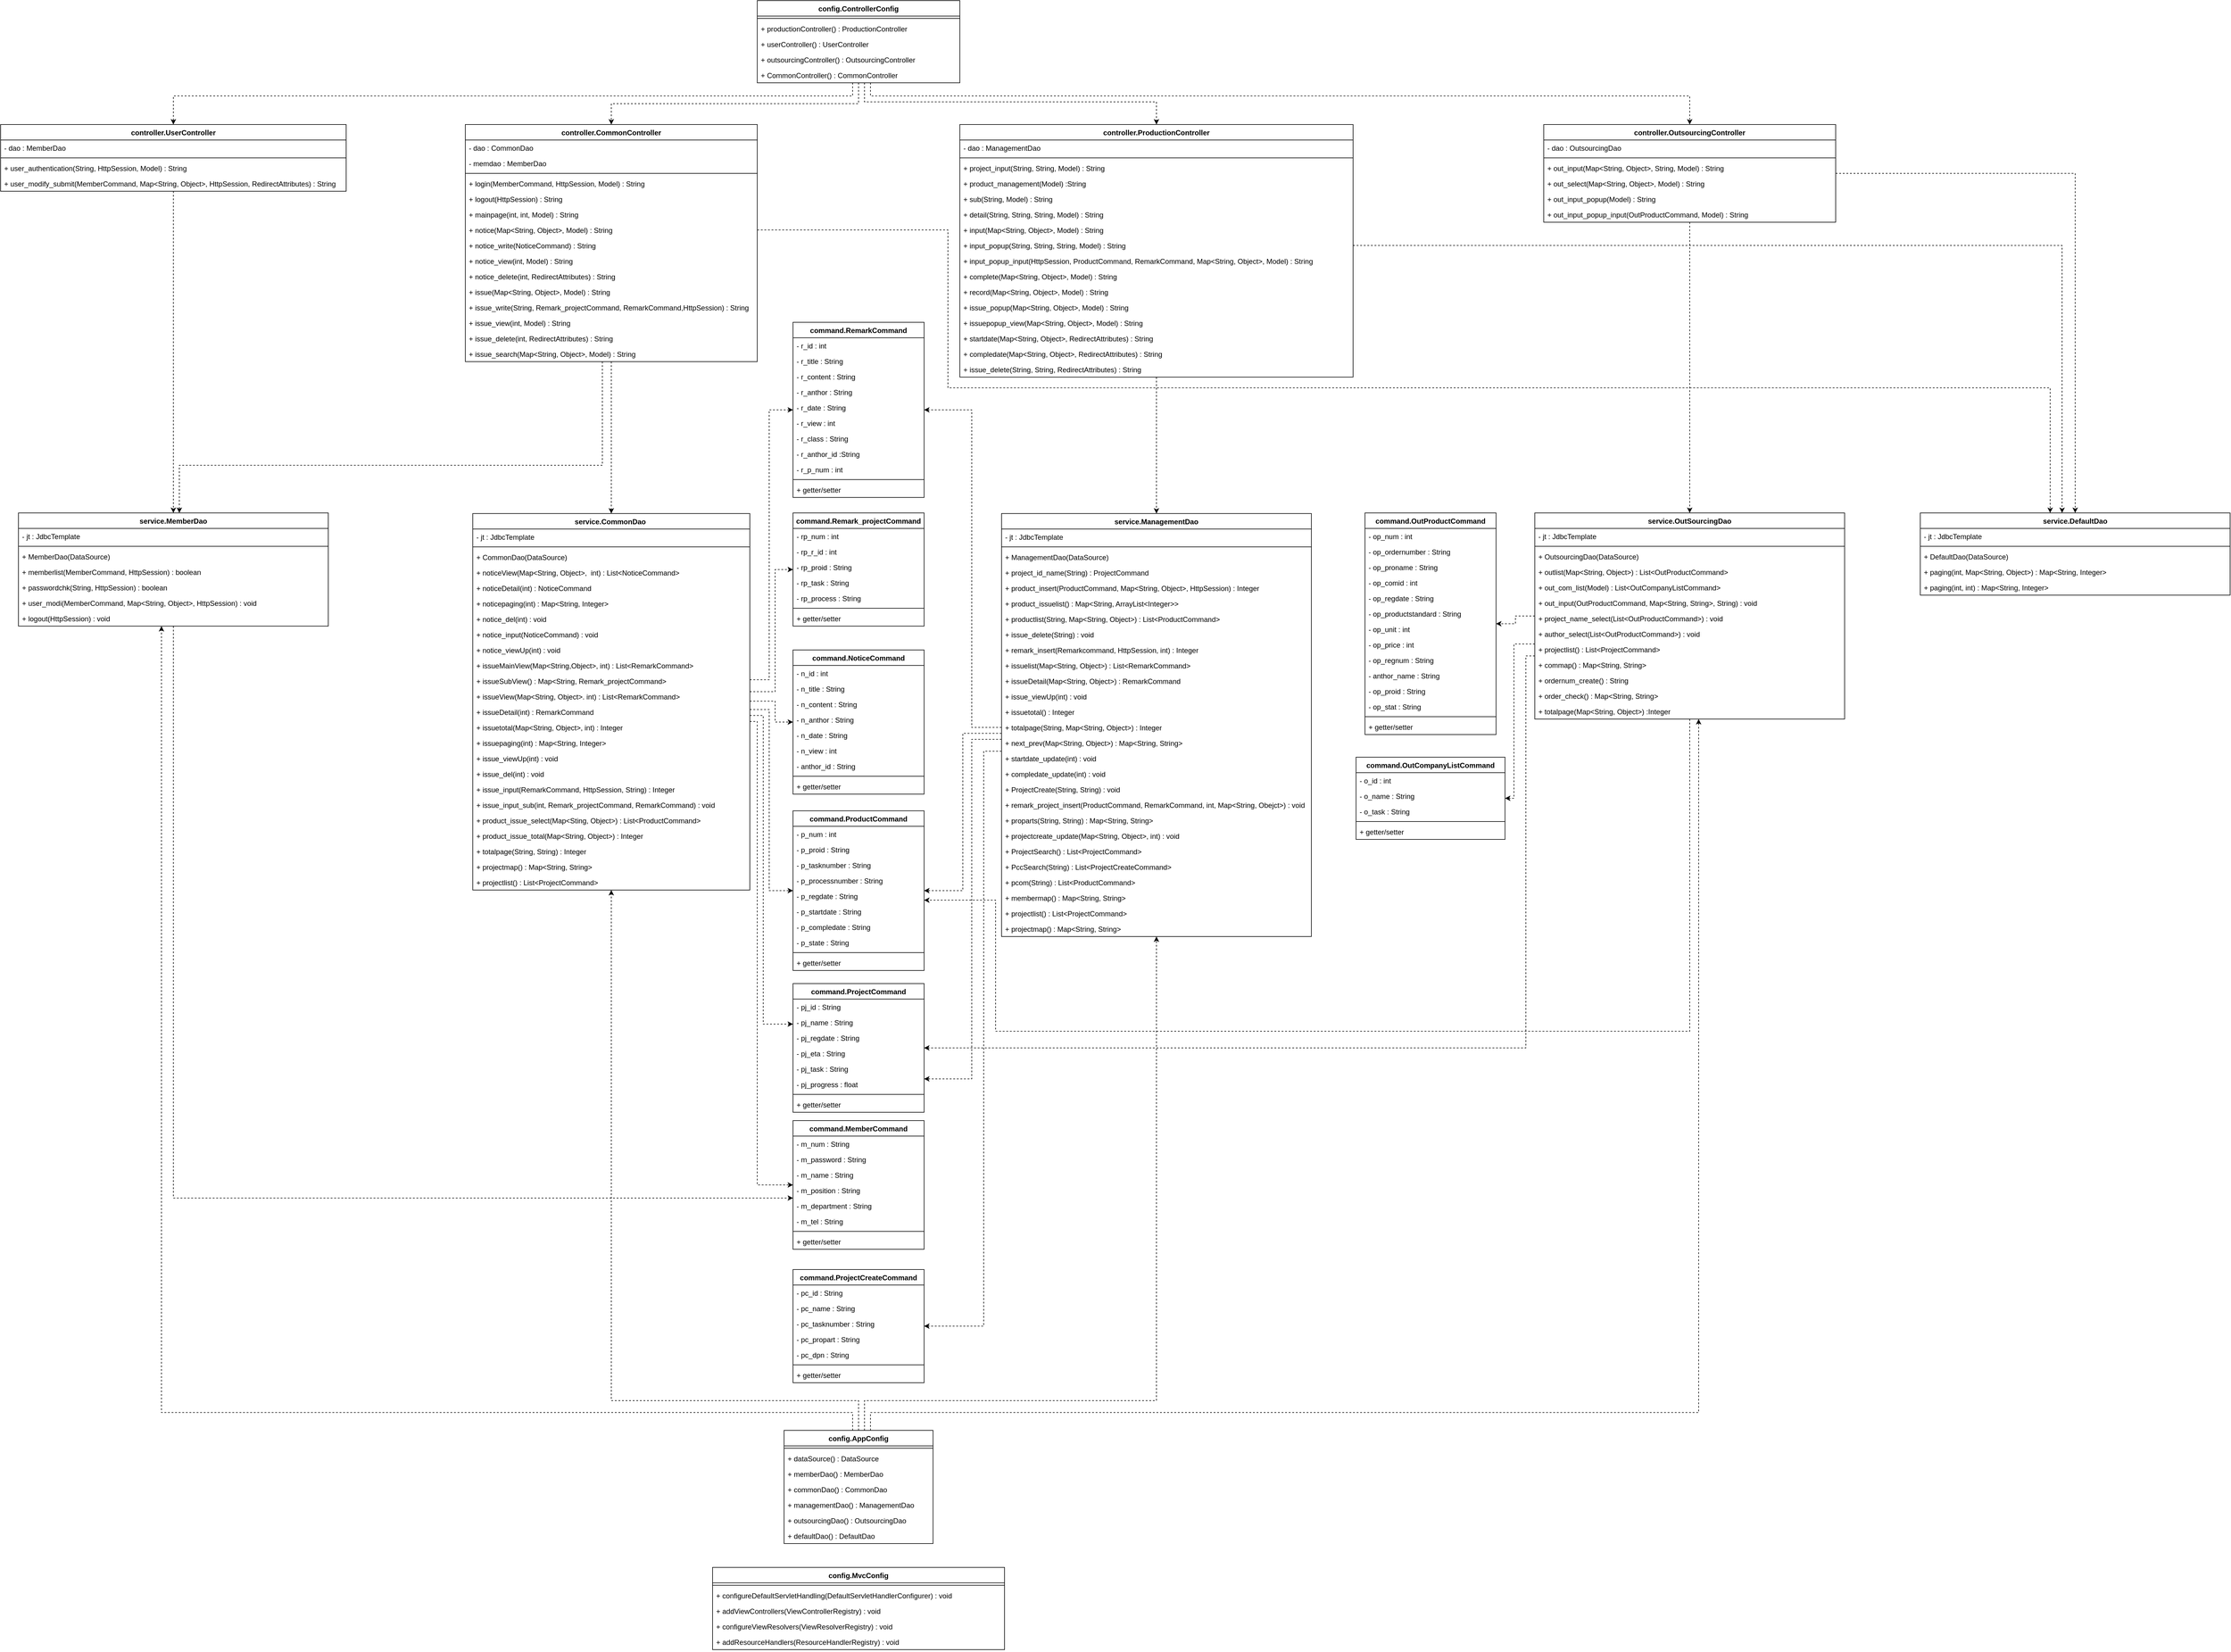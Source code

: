 <mxfile version="20.2.2" type="github">
  <diagram id="amwM7vuxuhEkEWS197J4" name="페이지-1">
    <mxGraphModel dx="-476" dy="730" grid="1" gridSize="10" guides="1" tooltips="1" connect="1" arrows="1" fold="1" page="1" pageScale="1" pageWidth="827" pageHeight="1169" math="0" shadow="0">
      <root>
        <mxCell id="0" />
        <mxCell id="1" parent="0" />
        <mxCell id="2xltrDt1m4XufCkEdxNc-1" value="command.MemberCommand" style="swimlane;fontStyle=1;align=center;verticalAlign=top;childLayout=stackLayout;horizontal=1;startSize=26;horizontalStack=0;resizeParent=1;resizeParentMax=0;resizeLast=0;collapsible=1;marginBottom=0;" parent="1" vertex="1">
          <mxGeometry x="3070" y="1920" width="220" height="216" as="geometry" />
        </mxCell>
        <mxCell id="2xltrDt1m4XufCkEdxNc-2" value="- m_num : String" style="text;strokeColor=none;fillColor=none;align=left;verticalAlign=top;spacingLeft=4;spacingRight=4;overflow=hidden;rotatable=0;points=[[0,0.5],[1,0.5]];portConstraint=eastwest;" parent="2xltrDt1m4XufCkEdxNc-1" vertex="1">
          <mxGeometry y="26" width="220" height="26" as="geometry" />
        </mxCell>
        <mxCell id="2xltrDt1m4XufCkEdxNc-5" value="- m_password : String" style="text;strokeColor=none;fillColor=none;align=left;verticalAlign=top;spacingLeft=4;spacingRight=4;overflow=hidden;rotatable=0;points=[[0,0.5],[1,0.5]];portConstraint=eastwest;" parent="2xltrDt1m4XufCkEdxNc-1" vertex="1">
          <mxGeometry y="52" width="220" height="26" as="geometry" />
        </mxCell>
        <mxCell id="2xltrDt1m4XufCkEdxNc-6" value="- m_name : String" style="text;strokeColor=none;fillColor=none;align=left;verticalAlign=top;spacingLeft=4;spacingRight=4;overflow=hidden;rotatable=0;points=[[0,0.5],[1,0.5]];portConstraint=eastwest;" parent="2xltrDt1m4XufCkEdxNc-1" vertex="1">
          <mxGeometry y="78" width="220" height="26" as="geometry" />
        </mxCell>
        <mxCell id="2xltrDt1m4XufCkEdxNc-7" value="- m_position : String" style="text;strokeColor=none;fillColor=none;align=left;verticalAlign=top;spacingLeft=4;spacingRight=4;overflow=hidden;rotatable=0;points=[[0,0.5],[1,0.5]];portConstraint=eastwest;" parent="2xltrDt1m4XufCkEdxNc-1" vertex="1">
          <mxGeometry y="104" width="220" height="26" as="geometry" />
        </mxCell>
        <mxCell id="2xltrDt1m4XufCkEdxNc-8" value="- m_department : String" style="text;strokeColor=none;fillColor=none;align=left;verticalAlign=top;spacingLeft=4;spacingRight=4;overflow=hidden;rotatable=0;points=[[0,0.5],[1,0.5]];portConstraint=eastwest;" parent="2xltrDt1m4XufCkEdxNc-1" vertex="1">
          <mxGeometry y="130" width="220" height="26" as="geometry" />
        </mxCell>
        <mxCell id="2xltrDt1m4XufCkEdxNc-9" value="- m_tel : String" style="text;strokeColor=none;fillColor=none;align=left;verticalAlign=top;spacingLeft=4;spacingRight=4;overflow=hidden;rotatable=0;points=[[0,0.5],[1,0.5]];portConstraint=eastwest;" parent="2xltrDt1m4XufCkEdxNc-1" vertex="1">
          <mxGeometry y="156" width="220" height="26" as="geometry" />
        </mxCell>
        <mxCell id="2xltrDt1m4XufCkEdxNc-3" value="" style="line;strokeWidth=1;fillColor=none;align=left;verticalAlign=middle;spacingTop=-1;spacingLeft=3;spacingRight=3;rotatable=0;labelPosition=right;points=[];portConstraint=eastwest;" parent="2xltrDt1m4XufCkEdxNc-1" vertex="1">
          <mxGeometry y="182" width="220" height="8" as="geometry" />
        </mxCell>
        <mxCell id="2xltrDt1m4XufCkEdxNc-90" value="+ getter/setter" style="text;strokeColor=none;fillColor=none;align=left;verticalAlign=top;spacingLeft=4;spacingRight=4;overflow=hidden;rotatable=0;points=[[0,0.5],[1,0.5]];portConstraint=eastwest;" parent="2xltrDt1m4XufCkEdxNc-1" vertex="1">
          <mxGeometry y="190" width="220" height="26" as="geometry" />
        </mxCell>
        <mxCell id="2xltrDt1m4XufCkEdxNc-10" value="command.NoticeCommand" style="swimlane;fontStyle=1;align=center;verticalAlign=top;childLayout=stackLayout;horizontal=1;startSize=26;horizontalStack=0;resizeParent=1;resizeParentMax=0;resizeLast=0;collapsible=1;marginBottom=0;" parent="1" vertex="1">
          <mxGeometry x="3070" y="1130" width="220" height="242" as="geometry" />
        </mxCell>
        <mxCell id="2xltrDt1m4XufCkEdxNc-11" value="- n_id : int" style="text;strokeColor=none;fillColor=none;align=left;verticalAlign=top;spacingLeft=4;spacingRight=4;overflow=hidden;rotatable=0;points=[[0,0.5],[1,0.5]];portConstraint=eastwest;" parent="2xltrDt1m4XufCkEdxNc-10" vertex="1">
          <mxGeometry y="26" width="220" height="26" as="geometry" />
        </mxCell>
        <mxCell id="2xltrDt1m4XufCkEdxNc-12" value="- n_title : String" style="text;strokeColor=none;fillColor=none;align=left;verticalAlign=top;spacingLeft=4;spacingRight=4;overflow=hidden;rotatable=0;points=[[0,0.5],[1,0.5]];portConstraint=eastwest;" parent="2xltrDt1m4XufCkEdxNc-10" vertex="1">
          <mxGeometry y="52" width="220" height="26" as="geometry" />
        </mxCell>
        <mxCell id="2xltrDt1m4XufCkEdxNc-13" value="- n_content : String" style="text;strokeColor=none;fillColor=none;align=left;verticalAlign=top;spacingLeft=4;spacingRight=4;overflow=hidden;rotatable=0;points=[[0,0.5],[1,0.5]];portConstraint=eastwest;" parent="2xltrDt1m4XufCkEdxNc-10" vertex="1">
          <mxGeometry y="78" width="220" height="26" as="geometry" />
        </mxCell>
        <mxCell id="2xltrDt1m4XufCkEdxNc-14" value="- n_anthor : String" style="text;strokeColor=none;fillColor=none;align=left;verticalAlign=top;spacingLeft=4;spacingRight=4;overflow=hidden;rotatable=0;points=[[0,0.5],[1,0.5]];portConstraint=eastwest;" parent="2xltrDt1m4XufCkEdxNc-10" vertex="1">
          <mxGeometry y="104" width="220" height="26" as="geometry" />
        </mxCell>
        <mxCell id="2xltrDt1m4XufCkEdxNc-15" value="- n_date : String" style="text;strokeColor=none;fillColor=none;align=left;verticalAlign=top;spacingLeft=4;spacingRight=4;overflow=hidden;rotatable=0;points=[[0,0.5],[1,0.5]];portConstraint=eastwest;" parent="2xltrDt1m4XufCkEdxNc-10" vertex="1">
          <mxGeometry y="130" width="220" height="26" as="geometry" />
        </mxCell>
        <mxCell id="2xltrDt1m4XufCkEdxNc-16" value="- n_view : int" style="text;strokeColor=none;fillColor=none;align=left;verticalAlign=top;spacingLeft=4;spacingRight=4;overflow=hidden;rotatable=0;points=[[0,0.5],[1,0.5]];portConstraint=eastwest;" parent="2xltrDt1m4XufCkEdxNc-10" vertex="1">
          <mxGeometry y="156" width="220" height="26" as="geometry" />
        </mxCell>
        <mxCell id="2xltrDt1m4XufCkEdxNc-34" value="- anthor_id : String" style="text;strokeColor=none;fillColor=none;align=left;verticalAlign=top;spacingLeft=4;spacingRight=4;overflow=hidden;rotatable=0;points=[[0,0.5],[1,0.5]];portConstraint=eastwest;" parent="2xltrDt1m4XufCkEdxNc-10" vertex="1">
          <mxGeometry y="182" width="220" height="26" as="geometry" />
        </mxCell>
        <mxCell id="2xltrDt1m4XufCkEdxNc-17" value="" style="line;strokeWidth=1;fillColor=none;align=left;verticalAlign=middle;spacingTop=-1;spacingLeft=3;spacingRight=3;rotatable=0;labelPosition=right;points=[];portConstraint=eastwest;" parent="2xltrDt1m4XufCkEdxNc-10" vertex="1">
          <mxGeometry y="208" width="220" height="8" as="geometry" />
        </mxCell>
        <mxCell id="2xltrDt1m4XufCkEdxNc-89" value="+ getter/setter" style="text;strokeColor=none;fillColor=none;align=left;verticalAlign=top;spacingLeft=4;spacingRight=4;overflow=hidden;rotatable=0;points=[[0,0.5],[1,0.5]];portConstraint=eastwest;" parent="2xltrDt1m4XufCkEdxNc-10" vertex="1">
          <mxGeometry y="216" width="220" height="26" as="geometry" />
        </mxCell>
        <mxCell id="2xltrDt1m4XufCkEdxNc-35" value="command.RemarkCommand" style="swimlane;fontStyle=1;align=center;verticalAlign=top;childLayout=stackLayout;horizontal=1;startSize=26;horizontalStack=0;resizeParent=1;resizeParentMax=0;resizeLast=0;collapsible=1;marginBottom=0;" parent="1" vertex="1">
          <mxGeometry x="3070" y="580" width="220" height="294" as="geometry" />
        </mxCell>
        <mxCell id="2xltrDt1m4XufCkEdxNc-36" value="- r_id : int" style="text;strokeColor=none;fillColor=none;align=left;verticalAlign=top;spacingLeft=4;spacingRight=4;overflow=hidden;rotatable=0;points=[[0,0.5],[1,0.5]];portConstraint=eastwest;" parent="2xltrDt1m4XufCkEdxNc-35" vertex="1">
          <mxGeometry y="26" width="220" height="26" as="geometry" />
        </mxCell>
        <mxCell id="2xltrDt1m4XufCkEdxNc-38" value="- r_title : String" style="text;strokeColor=none;fillColor=none;align=left;verticalAlign=top;spacingLeft=4;spacingRight=4;overflow=hidden;rotatable=0;points=[[0,0.5],[1,0.5]];portConstraint=eastwest;" parent="2xltrDt1m4XufCkEdxNc-35" vertex="1">
          <mxGeometry y="52" width="220" height="26" as="geometry" />
        </mxCell>
        <mxCell id="2xltrDt1m4XufCkEdxNc-37" value="- r_content : String" style="text;strokeColor=none;fillColor=none;align=left;verticalAlign=top;spacingLeft=4;spacingRight=4;overflow=hidden;rotatable=0;points=[[0,0.5],[1,0.5]];portConstraint=eastwest;" parent="2xltrDt1m4XufCkEdxNc-35" vertex="1">
          <mxGeometry y="78" width="220" height="26" as="geometry" />
        </mxCell>
        <mxCell id="2xltrDt1m4XufCkEdxNc-39" value="- r_anthor : String" style="text;strokeColor=none;fillColor=none;align=left;verticalAlign=top;spacingLeft=4;spacingRight=4;overflow=hidden;rotatable=0;points=[[0,0.5],[1,0.5]];portConstraint=eastwest;" parent="2xltrDt1m4XufCkEdxNc-35" vertex="1">
          <mxGeometry y="104" width="220" height="26" as="geometry" />
        </mxCell>
        <mxCell id="2xltrDt1m4XufCkEdxNc-40" value="- r_date : String" style="text;strokeColor=none;fillColor=none;align=left;verticalAlign=top;spacingLeft=4;spacingRight=4;overflow=hidden;rotatable=0;points=[[0,0.5],[1,0.5]];portConstraint=eastwest;" parent="2xltrDt1m4XufCkEdxNc-35" vertex="1">
          <mxGeometry y="130" width="220" height="26" as="geometry" />
        </mxCell>
        <mxCell id="2xltrDt1m4XufCkEdxNc-99" value="- r_view : int" style="text;strokeColor=none;fillColor=none;align=left;verticalAlign=top;spacingLeft=4;spacingRight=4;overflow=hidden;rotatable=0;points=[[0,0.5],[1,0.5]];portConstraint=eastwest;" parent="2xltrDt1m4XufCkEdxNc-35" vertex="1">
          <mxGeometry y="156" width="220" height="26" as="geometry" />
        </mxCell>
        <mxCell id="2xltrDt1m4XufCkEdxNc-100" value="- r_class : String" style="text;strokeColor=none;fillColor=none;align=left;verticalAlign=top;spacingLeft=4;spacingRight=4;overflow=hidden;rotatable=0;points=[[0,0.5],[1,0.5]];portConstraint=eastwest;" parent="2xltrDt1m4XufCkEdxNc-35" vertex="1">
          <mxGeometry y="182" width="220" height="26" as="geometry" />
        </mxCell>
        <mxCell id="2xltrDt1m4XufCkEdxNc-101" value="- r_anthor_id :String" style="text;strokeColor=none;fillColor=none;align=left;verticalAlign=top;spacingLeft=4;spacingRight=4;overflow=hidden;rotatable=0;points=[[0,0.5],[1,0.5]];portConstraint=eastwest;" parent="2xltrDt1m4XufCkEdxNc-35" vertex="1">
          <mxGeometry y="208" width="220" height="26" as="geometry" />
        </mxCell>
        <mxCell id="2xltrDt1m4XufCkEdxNc-102" value="- r_p_num : int" style="text;strokeColor=none;fillColor=none;align=left;verticalAlign=top;spacingLeft=4;spacingRight=4;overflow=hidden;rotatable=0;points=[[0,0.5],[1,0.5]];portConstraint=eastwest;" parent="2xltrDt1m4XufCkEdxNc-35" vertex="1">
          <mxGeometry y="234" width="220" height="26" as="geometry" />
        </mxCell>
        <mxCell id="2xltrDt1m4XufCkEdxNc-42" value="" style="line;strokeWidth=1;fillColor=none;align=left;verticalAlign=middle;spacingTop=-1;spacingLeft=3;spacingRight=3;rotatable=0;labelPosition=right;points=[];portConstraint=eastwest;" parent="2xltrDt1m4XufCkEdxNc-35" vertex="1">
          <mxGeometry y="260" width="220" height="8" as="geometry" />
        </mxCell>
        <mxCell id="2xltrDt1m4XufCkEdxNc-88" value="+ getter/setter" style="text;strokeColor=none;fillColor=none;align=left;verticalAlign=top;spacingLeft=4;spacingRight=4;overflow=hidden;rotatable=0;points=[[0,0.5],[1,0.5]];portConstraint=eastwest;" parent="2xltrDt1m4XufCkEdxNc-35" vertex="1">
          <mxGeometry y="268" width="220" height="26" as="geometry" />
        </mxCell>
        <mxCell id="2xltrDt1m4XufCkEdxNc-43" value="command.ProductCommand" style="swimlane;fontStyle=1;align=center;verticalAlign=top;childLayout=stackLayout;horizontal=1;startSize=26;horizontalStack=0;resizeParent=1;resizeParentMax=0;resizeLast=0;collapsible=1;marginBottom=0;" parent="1" vertex="1">
          <mxGeometry x="3070" y="1400" width="220" height="268" as="geometry" />
        </mxCell>
        <mxCell id="2xltrDt1m4XufCkEdxNc-44" value="- p_num : int" style="text;strokeColor=none;fillColor=none;align=left;verticalAlign=top;spacingLeft=4;spacingRight=4;overflow=hidden;rotatable=0;points=[[0,0.5],[1,0.5]];portConstraint=eastwest;" parent="2xltrDt1m4XufCkEdxNc-43" vertex="1">
          <mxGeometry y="26" width="220" height="26" as="geometry" />
        </mxCell>
        <mxCell id="2xltrDt1m4XufCkEdxNc-45" value="- p_proid : String" style="text;strokeColor=none;fillColor=none;align=left;verticalAlign=top;spacingLeft=4;spacingRight=4;overflow=hidden;rotatable=0;points=[[0,0.5],[1,0.5]];portConstraint=eastwest;" parent="2xltrDt1m4XufCkEdxNc-43" vertex="1">
          <mxGeometry y="52" width="220" height="26" as="geometry" />
        </mxCell>
        <mxCell id="2xltrDt1m4XufCkEdxNc-46" value="- p_tasknumber : String" style="text;strokeColor=none;fillColor=none;align=left;verticalAlign=top;spacingLeft=4;spacingRight=4;overflow=hidden;rotatable=0;points=[[0,0.5],[1,0.5]];portConstraint=eastwest;" parent="2xltrDt1m4XufCkEdxNc-43" vertex="1">
          <mxGeometry y="78" width="220" height="26" as="geometry" />
        </mxCell>
        <mxCell id="2xltrDt1m4XufCkEdxNc-47" value="- p_processnumber : String" style="text;strokeColor=none;fillColor=none;align=left;verticalAlign=top;spacingLeft=4;spacingRight=4;overflow=hidden;rotatable=0;points=[[0,0.5],[1,0.5]];portConstraint=eastwest;" parent="2xltrDt1m4XufCkEdxNc-43" vertex="1">
          <mxGeometry y="104" width="220" height="26" as="geometry" />
        </mxCell>
        <mxCell id="2xltrDt1m4XufCkEdxNc-48" value="- p_regdate : String" style="text;strokeColor=none;fillColor=none;align=left;verticalAlign=top;spacingLeft=4;spacingRight=4;overflow=hidden;rotatable=0;points=[[0,0.5],[1,0.5]];portConstraint=eastwest;" parent="2xltrDt1m4XufCkEdxNc-43" vertex="1">
          <mxGeometry y="130" width="220" height="26" as="geometry" />
        </mxCell>
        <mxCell id="2xltrDt1m4XufCkEdxNc-49" value="- p_startdate : String" style="text;strokeColor=none;fillColor=none;align=left;verticalAlign=top;spacingLeft=4;spacingRight=4;overflow=hidden;rotatable=0;points=[[0,0.5],[1,0.5]];portConstraint=eastwest;" parent="2xltrDt1m4XufCkEdxNc-43" vertex="1">
          <mxGeometry y="156" width="220" height="26" as="geometry" />
        </mxCell>
        <mxCell id="2xltrDt1m4XufCkEdxNc-57" value="- p_compledate : String" style="text;strokeColor=none;fillColor=none;align=left;verticalAlign=top;spacingLeft=4;spacingRight=4;overflow=hidden;rotatable=0;points=[[0,0.5],[1,0.5]];portConstraint=eastwest;" parent="2xltrDt1m4XufCkEdxNc-43" vertex="1">
          <mxGeometry y="182" width="220" height="26" as="geometry" />
        </mxCell>
        <mxCell id="2xltrDt1m4XufCkEdxNc-58" value="- p_state : String" style="text;strokeColor=none;fillColor=none;align=left;verticalAlign=top;spacingLeft=4;spacingRight=4;overflow=hidden;rotatable=0;points=[[0,0.5],[1,0.5]];portConstraint=eastwest;" parent="2xltrDt1m4XufCkEdxNc-43" vertex="1">
          <mxGeometry y="208" width="220" height="26" as="geometry" />
        </mxCell>
        <mxCell id="2xltrDt1m4XufCkEdxNc-50" value="" style="line;strokeWidth=1;fillColor=none;align=left;verticalAlign=middle;spacingTop=-1;spacingLeft=3;spacingRight=3;rotatable=0;labelPosition=right;points=[];portConstraint=eastwest;" parent="2xltrDt1m4XufCkEdxNc-43" vertex="1">
          <mxGeometry y="234" width="220" height="8" as="geometry" />
        </mxCell>
        <mxCell id="2xltrDt1m4XufCkEdxNc-87" value="+ getter/setter" style="text;strokeColor=none;fillColor=none;align=left;verticalAlign=top;spacingLeft=4;spacingRight=4;overflow=hidden;rotatable=0;points=[[0,0.5],[1,0.5]];portConstraint=eastwest;" parent="2xltrDt1m4XufCkEdxNc-43" vertex="1">
          <mxGeometry y="242" width="220" height="26" as="geometry" />
        </mxCell>
        <mxCell id="2xltrDt1m4XufCkEdxNc-59" value="command.ProjectCommand" style="swimlane;fontStyle=1;align=center;verticalAlign=top;childLayout=stackLayout;horizontal=1;startSize=26;horizontalStack=0;resizeParent=1;resizeParentMax=0;resizeLast=0;collapsible=1;marginBottom=0;" parent="1" vertex="1">
          <mxGeometry x="3070" y="1690" width="220" height="216" as="geometry" />
        </mxCell>
        <mxCell id="2xltrDt1m4XufCkEdxNc-60" value="- pj_id : String" style="text;strokeColor=none;fillColor=none;align=left;verticalAlign=top;spacingLeft=4;spacingRight=4;overflow=hidden;rotatable=0;points=[[0,0.5],[1,0.5]];portConstraint=eastwest;" parent="2xltrDt1m4XufCkEdxNc-59" vertex="1">
          <mxGeometry y="26" width="220" height="26" as="geometry" />
        </mxCell>
        <mxCell id="2xltrDt1m4XufCkEdxNc-61" value="- pj_name : String" style="text;strokeColor=none;fillColor=none;align=left;verticalAlign=top;spacingLeft=4;spacingRight=4;overflow=hidden;rotatable=0;points=[[0,0.5],[1,0.5]];portConstraint=eastwest;" parent="2xltrDt1m4XufCkEdxNc-59" vertex="1">
          <mxGeometry y="52" width="220" height="26" as="geometry" />
        </mxCell>
        <mxCell id="2xltrDt1m4XufCkEdxNc-62" value="- pj_regdate : String" style="text;strokeColor=none;fillColor=none;align=left;verticalAlign=top;spacingLeft=4;spacingRight=4;overflow=hidden;rotatable=0;points=[[0,0.5],[1,0.5]];portConstraint=eastwest;" parent="2xltrDt1m4XufCkEdxNc-59" vertex="1">
          <mxGeometry y="78" width="220" height="26" as="geometry" />
        </mxCell>
        <mxCell id="2xltrDt1m4XufCkEdxNc-63" value="- pj_eta : String" style="text;strokeColor=none;fillColor=none;align=left;verticalAlign=top;spacingLeft=4;spacingRight=4;overflow=hidden;rotatable=0;points=[[0,0.5],[1,0.5]];portConstraint=eastwest;" parent="2xltrDt1m4XufCkEdxNc-59" vertex="1">
          <mxGeometry y="104" width="220" height="26" as="geometry" />
        </mxCell>
        <mxCell id="2xltrDt1m4XufCkEdxNc-64" value="- pj_task : String" style="text;strokeColor=none;fillColor=none;align=left;verticalAlign=top;spacingLeft=4;spacingRight=4;overflow=hidden;rotatable=0;points=[[0,0.5],[1,0.5]];portConstraint=eastwest;" parent="2xltrDt1m4XufCkEdxNc-59" vertex="1">
          <mxGeometry y="130" width="220" height="26" as="geometry" />
        </mxCell>
        <mxCell id="2xltrDt1m4XufCkEdxNc-65" value="- pj_progress : float" style="text;strokeColor=none;fillColor=none;align=left;verticalAlign=top;spacingLeft=4;spacingRight=4;overflow=hidden;rotatable=0;points=[[0,0.5],[1,0.5]];portConstraint=eastwest;" parent="2xltrDt1m4XufCkEdxNc-59" vertex="1">
          <mxGeometry y="156" width="220" height="26" as="geometry" />
        </mxCell>
        <mxCell id="2xltrDt1m4XufCkEdxNc-66" value="" style="line;strokeWidth=1;fillColor=none;align=left;verticalAlign=middle;spacingTop=-1;spacingLeft=3;spacingRight=3;rotatable=0;labelPosition=right;points=[];portConstraint=eastwest;" parent="2xltrDt1m4XufCkEdxNc-59" vertex="1">
          <mxGeometry y="182" width="220" height="8" as="geometry" />
        </mxCell>
        <mxCell id="2xltrDt1m4XufCkEdxNc-41" value="+ getter/setter" style="text;strokeColor=none;fillColor=none;align=left;verticalAlign=top;spacingLeft=4;spacingRight=4;overflow=hidden;rotatable=0;points=[[0,0.5],[1,0.5]];portConstraint=eastwest;" parent="2xltrDt1m4XufCkEdxNc-59" vertex="1">
          <mxGeometry y="190" width="220" height="26" as="geometry" />
        </mxCell>
        <mxCell id="2xltrDt1m4XufCkEdxNc-67" value="command.ProjectCreateCommand" style="swimlane;fontStyle=1;align=center;verticalAlign=top;childLayout=stackLayout;horizontal=1;startSize=26;horizontalStack=0;resizeParent=1;resizeParentMax=0;resizeLast=0;collapsible=1;marginBottom=0;" parent="1" vertex="1">
          <mxGeometry x="3070" y="2170" width="220" height="190" as="geometry" />
        </mxCell>
        <mxCell id="2xltrDt1m4XufCkEdxNc-68" value="- pc_id : String" style="text;strokeColor=none;fillColor=none;align=left;verticalAlign=top;spacingLeft=4;spacingRight=4;overflow=hidden;rotatable=0;points=[[0,0.5],[1,0.5]];portConstraint=eastwest;" parent="2xltrDt1m4XufCkEdxNc-67" vertex="1">
          <mxGeometry y="26" width="220" height="26" as="geometry" />
        </mxCell>
        <mxCell id="2xltrDt1m4XufCkEdxNc-69" value="- pc_name : String" style="text;strokeColor=none;fillColor=none;align=left;verticalAlign=top;spacingLeft=4;spacingRight=4;overflow=hidden;rotatable=0;points=[[0,0.5],[1,0.5]];portConstraint=eastwest;" parent="2xltrDt1m4XufCkEdxNc-67" vertex="1">
          <mxGeometry y="52" width="220" height="26" as="geometry" />
        </mxCell>
        <mxCell id="2xltrDt1m4XufCkEdxNc-70" value="- pc_tasknumber : String" style="text;strokeColor=none;fillColor=none;align=left;verticalAlign=top;spacingLeft=4;spacingRight=4;overflow=hidden;rotatable=0;points=[[0,0.5],[1,0.5]];portConstraint=eastwest;" parent="2xltrDt1m4XufCkEdxNc-67" vertex="1">
          <mxGeometry y="78" width="220" height="26" as="geometry" />
        </mxCell>
        <mxCell id="2xltrDt1m4XufCkEdxNc-71" value="- pc_propart : String" style="text;strokeColor=none;fillColor=none;align=left;verticalAlign=top;spacingLeft=4;spacingRight=4;overflow=hidden;rotatable=0;points=[[0,0.5],[1,0.5]];portConstraint=eastwest;" parent="2xltrDt1m4XufCkEdxNc-67" vertex="1">
          <mxGeometry y="104" width="220" height="26" as="geometry" />
        </mxCell>
        <mxCell id="2xltrDt1m4XufCkEdxNc-72" value="- pc_dpn : String" style="text;strokeColor=none;fillColor=none;align=left;verticalAlign=top;spacingLeft=4;spacingRight=4;overflow=hidden;rotatable=0;points=[[0,0.5],[1,0.5]];portConstraint=eastwest;" parent="2xltrDt1m4XufCkEdxNc-67" vertex="1">
          <mxGeometry y="130" width="220" height="26" as="geometry" />
        </mxCell>
        <mxCell id="2xltrDt1m4XufCkEdxNc-74" value="" style="line;strokeWidth=1;fillColor=none;align=left;verticalAlign=middle;spacingTop=-1;spacingLeft=3;spacingRight=3;rotatable=0;labelPosition=right;points=[];portConstraint=eastwest;" parent="2xltrDt1m4XufCkEdxNc-67" vertex="1">
          <mxGeometry y="156" width="220" height="8" as="geometry" />
        </mxCell>
        <mxCell id="2xltrDt1m4XufCkEdxNc-83" value="+ getter/setter" style="text;strokeColor=none;fillColor=none;align=left;verticalAlign=top;spacingLeft=4;spacingRight=4;overflow=hidden;rotatable=0;points=[[0,0.5],[1,0.5]];portConstraint=eastwest;" parent="2xltrDt1m4XufCkEdxNc-67" vertex="1">
          <mxGeometry y="164" width="220" height="26" as="geometry" />
        </mxCell>
        <mxCell id="2xltrDt1m4XufCkEdxNc-75" value="command.Remark_projectCommand" style="swimlane;fontStyle=1;align=center;verticalAlign=top;childLayout=stackLayout;horizontal=1;startSize=26;horizontalStack=0;resizeParent=1;resizeParentMax=0;resizeLast=0;collapsible=1;marginBottom=0;" parent="1" vertex="1">
          <mxGeometry x="3070" y="900" width="220" height="190" as="geometry" />
        </mxCell>
        <mxCell id="2xltrDt1m4XufCkEdxNc-76" value="- rp_num : int" style="text;strokeColor=none;fillColor=none;align=left;verticalAlign=top;spacingLeft=4;spacingRight=4;overflow=hidden;rotatable=0;points=[[0,0.5],[1,0.5]];portConstraint=eastwest;" parent="2xltrDt1m4XufCkEdxNc-75" vertex="1">
          <mxGeometry y="26" width="220" height="26" as="geometry" />
        </mxCell>
        <mxCell id="2xltrDt1m4XufCkEdxNc-77" value="- rp_r_id : int" style="text;strokeColor=none;fillColor=none;align=left;verticalAlign=top;spacingLeft=4;spacingRight=4;overflow=hidden;rotatable=0;points=[[0,0.5],[1,0.5]];portConstraint=eastwest;" parent="2xltrDt1m4XufCkEdxNc-75" vertex="1">
          <mxGeometry y="52" width="220" height="26" as="geometry" />
        </mxCell>
        <mxCell id="2xltrDt1m4XufCkEdxNc-78" value="- rp_proid : String" style="text;strokeColor=none;fillColor=none;align=left;verticalAlign=top;spacingLeft=4;spacingRight=4;overflow=hidden;rotatable=0;points=[[0,0.5],[1,0.5]];portConstraint=eastwest;" parent="2xltrDt1m4XufCkEdxNc-75" vertex="1">
          <mxGeometry y="78" width="220" height="26" as="geometry" />
        </mxCell>
        <mxCell id="2xltrDt1m4XufCkEdxNc-79" value="- rp_task : String" style="text;strokeColor=none;fillColor=none;align=left;verticalAlign=top;spacingLeft=4;spacingRight=4;overflow=hidden;rotatable=0;points=[[0,0.5],[1,0.5]];portConstraint=eastwest;" parent="2xltrDt1m4XufCkEdxNc-75" vertex="1">
          <mxGeometry y="104" width="220" height="26" as="geometry" />
        </mxCell>
        <mxCell id="2xltrDt1m4XufCkEdxNc-80" value="- rp_process : String" style="text;strokeColor=none;fillColor=none;align=left;verticalAlign=top;spacingLeft=4;spacingRight=4;overflow=hidden;rotatable=0;points=[[0,0.5],[1,0.5]];portConstraint=eastwest;" parent="2xltrDt1m4XufCkEdxNc-75" vertex="1">
          <mxGeometry y="130" width="220" height="26" as="geometry" />
        </mxCell>
        <mxCell id="2xltrDt1m4XufCkEdxNc-82" value="" style="line;strokeWidth=1;fillColor=none;align=left;verticalAlign=middle;spacingTop=-1;spacingLeft=3;spacingRight=3;rotatable=0;labelPosition=right;points=[];portConstraint=eastwest;" parent="2xltrDt1m4XufCkEdxNc-75" vertex="1">
          <mxGeometry y="156" width="220" height="8" as="geometry" />
        </mxCell>
        <mxCell id="2xltrDt1m4XufCkEdxNc-84" value="+ getter/setter" style="text;strokeColor=none;fillColor=none;align=left;verticalAlign=top;spacingLeft=4;spacingRight=4;overflow=hidden;rotatable=0;points=[[0,0.5],[1,0.5]];portConstraint=eastwest;" parent="2xltrDt1m4XufCkEdxNc-75" vertex="1">
          <mxGeometry y="164" width="220" height="26" as="geometry" />
        </mxCell>
        <mxCell id="WOBfZaSGtx7cR_Pubv87-139" style="edgeStyle=orthogonalEdgeStyle;rounded=0;orthogonalLoop=1;jettySize=auto;html=1;dashed=1;" parent="1" source="2xltrDt1m4XufCkEdxNc-103" target="WOBfZaSGtx7cR_Pubv87-16" edge="1">
          <mxGeometry relative="1" as="geometry">
            <Array as="points">
              <mxPoint x="3190" y="2390" />
              <mxPoint x="3680" y="2390" />
            </Array>
          </mxGeometry>
        </mxCell>
        <mxCell id="WOBfZaSGtx7cR_Pubv87-140" style="edgeStyle=orthogonalEdgeStyle;rounded=0;orthogonalLoop=1;jettySize=auto;html=1;dashed=1;" parent="1" source="2xltrDt1m4XufCkEdxNc-103" target="45lU2zyivyouMbH1mWkE-34" edge="1">
          <mxGeometry relative="1" as="geometry">
            <Array as="points">
              <mxPoint x="3180" y="2390" />
              <mxPoint x="2765" y="2390" />
            </Array>
          </mxGeometry>
        </mxCell>
        <mxCell id="WOBfZaSGtx7cR_Pubv87-141" style="edgeStyle=orthogonalEdgeStyle;rounded=0;orthogonalLoop=1;jettySize=auto;html=1;dashed=1;" parent="1" source="2xltrDt1m4XufCkEdxNc-103" target="WOBfZaSGtx7cR_Pubv87-60" edge="1">
          <mxGeometry relative="1" as="geometry">
            <Array as="points">
              <mxPoint x="3200" y="2410" />
              <mxPoint x="4590" y="2410" />
            </Array>
          </mxGeometry>
        </mxCell>
        <mxCell id="WOBfZaSGtx7cR_Pubv87-142" style="edgeStyle=orthogonalEdgeStyle;rounded=0;orthogonalLoop=1;jettySize=auto;html=1;dashed=1;" parent="1" source="2xltrDt1m4XufCkEdxNc-103" target="WOBfZaSGtx7cR_Pubv87-45" edge="1">
          <mxGeometry relative="1" as="geometry">
            <Array as="points">
              <mxPoint x="3170" y="2410" />
              <mxPoint x="2010" y="2410" />
            </Array>
          </mxGeometry>
        </mxCell>
        <mxCell id="2xltrDt1m4XufCkEdxNc-103" value="config.AppConfig" style="swimlane;fontStyle=1;align=center;verticalAlign=top;childLayout=stackLayout;horizontal=1;startSize=26;horizontalStack=0;resizeParent=1;resizeParentMax=0;resizeLast=0;collapsible=1;marginBottom=0;" parent="1" vertex="1">
          <mxGeometry x="3055" y="2440" width="250" height="190" as="geometry" />
        </mxCell>
        <mxCell id="2xltrDt1m4XufCkEdxNc-107" value="" style="line;strokeWidth=1;fillColor=none;align=left;verticalAlign=middle;spacingTop=-1;spacingLeft=3;spacingRight=3;rotatable=0;labelPosition=right;points=[];portConstraint=eastwest;" parent="2xltrDt1m4XufCkEdxNc-103" vertex="1">
          <mxGeometry y="26" width="250" height="8" as="geometry" />
        </mxCell>
        <mxCell id="2xltrDt1m4XufCkEdxNc-121" value="+ dataSource() : DataSource" style="text;strokeColor=none;fillColor=none;align=left;verticalAlign=top;spacingLeft=4;spacingRight=4;overflow=hidden;rotatable=0;points=[[0,0.5],[1,0.5]];portConstraint=eastwest;" parent="2xltrDt1m4XufCkEdxNc-103" vertex="1">
          <mxGeometry y="34" width="250" height="26" as="geometry" />
        </mxCell>
        <mxCell id="2xltrDt1m4XufCkEdxNc-122" value="+ memberDao() : MemberDao" style="text;strokeColor=none;fillColor=none;align=left;verticalAlign=top;spacingLeft=4;spacingRight=4;overflow=hidden;rotatable=0;points=[[0,0.5],[1,0.5]];portConstraint=eastwest;" parent="2xltrDt1m4XufCkEdxNc-103" vertex="1">
          <mxGeometry y="60" width="250" height="26" as="geometry" />
        </mxCell>
        <mxCell id="2xltrDt1m4XufCkEdxNc-123" value="+ commonDao() : CommonDao" style="text;strokeColor=none;fillColor=none;align=left;verticalAlign=top;spacingLeft=4;spacingRight=4;overflow=hidden;rotatable=0;points=[[0,0.5],[1,0.5]];portConstraint=eastwest;" parent="2xltrDt1m4XufCkEdxNc-103" vertex="1">
          <mxGeometry y="86" width="250" height="26" as="geometry" />
        </mxCell>
        <mxCell id="2xltrDt1m4XufCkEdxNc-124" value="+ managementDao() : ManagementDao" style="text;strokeColor=none;fillColor=none;align=left;verticalAlign=top;spacingLeft=4;spacingRight=4;overflow=hidden;rotatable=0;points=[[0,0.5],[1,0.5]];portConstraint=eastwest;" parent="2xltrDt1m4XufCkEdxNc-103" vertex="1">
          <mxGeometry y="112" width="250" height="26" as="geometry" />
        </mxCell>
        <mxCell id="2xltrDt1m4XufCkEdxNc-108" value="+ outsourcingDao() : OutsourcingDao" style="text;strokeColor=none;fillColor=none;align=left;verticalAlign=top;spacingLeft=4;spacingRight=4;overflow=hidden;rotatable=0;points=[[0,0.5],[1,0.5]];portConstraint=eastwest;" parent="2xltrDt1m4XufCkEdxNc-103" vertex="1">
          <mxGeometry y="138" width="250" height="26" as="geometry" />
        </mxCell>
        <mxCell id="WOBfZaSGtx7cR_Pubv87-236" value="+ defaultDao() : DefaultDao" style="text;strokeColor=none;fillColor=none;align=left;verticalAlign=top;spacingLeft=4;spacingRight=4;overflow=hidden;rotatable=0;points=[[0,0.5],[1,0.5]];portConstraint=eastwest;" parent="2xltrDt1m4XufCkEdxNc-103" vertex="1">
          <mxGeometry y="164" width="250" height="26" as="geometry" />
        </mxCell>
        <mxCell id="2xltrDt1m4XufCkEdxNc-109" value="config.MvcConfig" style="swimlane;fontStyle=1;align=center;verticalAlign=top;childLayout=stackLayout;horizontal=1;startSize=26;horizontalStack=0;resizeParent=1;resizeParentMax=0;resizeLast=0;collapsible=1;marginBottom=0;" parent="1" vertex="1">
          <mxGeometry x="2935" y="2670" width="490" height="138" as="geometry" />
        </mxCell>
        <mxCell id="2xltrDt1m4XufCkEdxNc-113" value="" style="line;strokeWidth=1;fillColor=none;align=left;verticalAlign=middle;spacingTop=-1;spacingLeft=3;spacingRight=3;rotatable=0;labelPosition=right;points=[];portConstraint=eastwest;" parent="2xltrDt1m4XufCkEdxNc-109" vertex="1">
          <mxGeometry y="26" width="490" height="8" as="geometry" />
        </mxCell>
        <mxCell id="2xltrDt1m4XufCkEdxNc-114" value="+ configureDefaultServletHandling(DefaultServletHandlerConfigurer) : void" style="text;strokeColor=none;fillColor=none;align=left;verticalAlign=top;spacingLeft=4;spacingRight=4;overflow=hidden;rotatable=0;points=[[0,0.5],[1,0.5]];portConstraint=eastwest;" parent="2xltrDt1m4XufCkEdxNc-109" vertex="1">
          <mxGeometry y="34" width="490" height="26" as="geometry" />
        </mxCell>
        <mxCell id="2xltrDt1m4XufCkEdxNc-126" value="+ addViewControllers(ViewControllerRegistry) : void" style="text;strokeColor=none;fillColor=none;align=left;verticalAlign=top;spacingLeft=4;spacingRight=4;overflow=hidden;rotatable=0;points=[[0,0.5],[1,0.5]];portConstraint=eastwest;" parent="2xltrDt1m4XufCkEdxNc-109" vertex="1">
          <mxGeometry y="60" width="490" height="26" as="geometry" />
        </mxCell>
        <mxCell id="2xltrDt1m4XufCkEdxNc-127" value="+ configureViewResolvers(ViewResolverRegistry) : void" style="text;strokeColor=none;fillColor=none;align=left;verticalAlign=top;spacingLeft=4;spacingRight=4;overflow=hidden;rotatable=0;points=[[0,0.5],[1,0.5]];portConstraint=eastwest;" parent="2xltrDt1m4XufCkEdxNc-109" vertex="1">
          <mxGeometry y="86" width="490" height="26" as="geometry" />
        </mxCell>
        <mxCell id="2xltrDt1m4XufCkEdxNc-128" value="+ addResourceHandlers(ResourceHandlerRegistry) : void" style="text;strokeColor=none;fillColor=none;align=left;verticalAlign=top;spacingLeft=4;spacingRight=4;overflow=hidden;rotatable=0;points=[[0,0.5],[1,0.5]];portConstraint=eastwest;" parent="2xltrDt1m4XufCkEdxNc-109" vertex="1">
          <mxGeometry y="112" width="490" height="26" as="geometry" />
        </mxCell>
        <mxCell id="WOBfZaSGtx7cR_Pubv87-95" style="edgeStyle=orthogonalEdgeStyle;rounded=0;orthogonalLoop=1;jettySize=auto;html=1;dashed=1;" parent="1" source="2xltrDt1m4XufCkEdxNc-115" target="2xltrDt1m4XufCkEdxNc-129" edge="1">
          <mxGeometry relative="1" as="geometry" />
        </mxCell>
        <mxCell id="WOBfZaSGtx7cR_Pubv87-96" style="edgeStyle=orthogonalEdgeStyle;rounded=0;orthogonalLoop=1;jettySize=auto;html=1;dashed=1;" parent="1" source="2xltrDt1m4XufCkEdxNc-115" target="45lU2zyivyouMbH1mWkE-9" edge="1">
          <mxGeometry relative="1" as="geometry">
            <Array as="points">
              <mxPoint x="3190" y="210" />
              <mxPoint x="3680" y="210" />
            </Array>
          </mxGeometry>
        </mxCell>
        <mxCell id="WOBfZaSGtx7cR_Pubv87-97" style="edgeStyle=orthogonalEdgeStyle;rounded=0;orthogonalLoop=1;jettySize=auto;html=1;dashed=1;" parent="1" source="2xltrDt1m4XufCkEdxNc-115" target="45lU2zyivyouMbH1mWkE-27" edge="1">
          <mxGeometry relative="1" as="geometry">
            <Array as="points">
              <mxPoint x="3170" y="200" />
              <mxPoint x="2030" y="200" />
            </Array>
          </mxGeometry>
        </mxCell>
        <mxCell id="WOBfZaSGtx7cR_Pubv87-98" style="edgeStyle=orthogonalEdgeStyle;rounded=0;orthogonalLoop=1;jettySize=auto;html=1;dashed=1;" parent="1" source="2xltrDt1m4XufCkEdxNc-115" target="45lU2zyivyouMbH1mWkE-1" edge="1">
          <mxGeometry relative="1" as="geometry">
            <Array as="points">
              <mxPoint x="3200" y="200" />
              <mxPoint x="4575" y="200" />
            </Array>
          </mxGeometry>
        </mxCell>
        <mxCell id="2xltrDt1m4XufCkEdxNc-115" value="config.ControllerConfig" style="swimlane;fontStyle=1;align=center;verticalAlign=top;childLayout=stackLayout;horizontal=1;startSize=26;horizontalStack=0;resizeParent=1;resizeParentMax=0;resizeLast=0;collapsible=1;marginBottom=0;" parent="1" vertex="1">
          <mxGeometry x="3010" y="40" width="340" height="138" as="geometry" />
        </mxCell>
        <mxCell id="2xltrDt1m4XufCkEdxNc-119" value="" style="line;strokeWidth=1;fillColor=none;align=left;verticalAlign=middle;spacingTop=-1;spacingLeft=3;spacingRight=3;rotatable=0;labelPosition=right;points=[];portConstraint=eastwest;" parent="2xltrDt1m4XufCkEdxNc-115" vertex="1">
          <mxGeometry y="26" width="340" height="8" as="geometry" />
        </mxCell>
        <mxCell id="2xltrDt1m4XufCkEdxNc-117" value="+ productionController() : ProductionController" style="text;strokeColor=none;fillColor=none;align=left;verticalAlign=top;spacingLeft=4;spacingRight=4;overflow=hidden;rotatable=0;points=[[0,0.5],[1,0.5]];portConstraint=eastwest;" parent="2xltrDt1m4XufCkEdxNc-115" vertex="1">
          <mxGeometry y="34" width="340" height="26" as="geometry" />
        </mxCell>
        <mxCell id="2xltrDt1m4XufCkEdxNc-125" value="+ userController() : UserController" style="text;strokeColor=none;fillColor=none;align=left;verticalAlign=top;spacingLeft=4;spacingRight=4;overflow=hidden;rotatable=0;points=[[0,0.5],[1,0.5]];portConstraint=eastwest;" parent="2xltrDt1m4XufCkEdxNc-115" vertex="1">
          <mxGeometry y="60" width="340" height="26" as="geometry" />
        </mxCell>
        <mxCell id="2xltrDt1m4XufCkEdxNc-118" value="+ outsourcingController() : OutsourcingController" style="text;strokeColor=none;fillColor=none;align=left;verticalAlign=top;spacingLeft=4;spacingRight=4;overflow=hidden;rotatable=0;points=[[0,0.5],[1,0.5]];portConstraint=eastwest;" parent="2xltrDt1m4XufCkEdxNc-115" vertex="1">
          <mxGeometry y="86" width="340" height="26" as="geometry" />
        </mxCell>
        <mxCell id="2xltrDt1m4XufCkEdxNc-116" value="+ CommonController() : CommonController" style="text;strokeColor=none;fillColor=none;align=left;verticalAlign=top;spacingLeft=4;spacingRight=4;overflow=hidden;rotatable=0;points=[[0,0.5],[1,0.5]];portConstraint=eastwest;" parent="2xltrDt1m4XufCkEdxNc-115" vertex="1">
          <mxGeometry y="112" width="340" height="26" as="geometry" />
        </mxCell>
        <mxCell id="WOBfZaSGtx7cR_Pubv87-90" style="edgeStyle=orthogonalEdgeStyle;rounded=0;orthogonalLoop=1;jettySize=auto;html=1;dashed=1;" parent="1" source="2xltrDt1m4XufCkEdxNc-129" target="45lU2zyivyouMbH1mWkE-34" edge="1">
          <mxGeometry relative="1" as="geometry" />
        </mxCell>
        <mxCell id="WOBfZaSGtx7cR_Pubv87-91" style="edgeStyle=orthogonalEdgeStyle;rounded=0;orthogonalLoop=1;jettySize=auto;html=1;dashed=1;" parent="1" source="2xltrDt1m4XufCkEdxNc-129" target="WOBfZaSGtx7cR_Pubv87-45" edge="1">
          <mxGeometry relative="1" as="geometry">
            <Array as="points">
              <mxPoint x="2750" y="820" />
              <mxPoint x="2040" y="820" />
            </Array>
          </mxGeometry>
        </mxCell>
        <mxCell id="2xltrDt1m4XufCkEdxNc-129" value="controller.CommonController" style="swimlane;fontStyle=1;align=center;verticalAlign=top;childLayout=stackLayout;horizontal=1;startSize=26;horizontalStack=0;resizeParent=1;resizeParentMax=0;resizeLast=0;collapsible=1;marginBottom=0;" parent="1" vertex="1">
          <mxGeometry x="2520" y="248" width="490" height="398" as="geometry" />
        </mxCell>
        <mxCell id="2xltrDt1m4XufCkEdxNc-131" value="- dao : CommonDao" style="text;strokeColor=none;fillColor=none;align=left;verticalAlign=top;spacingLeft=4;spacingRight=4;overflow=hidden;rotatable=0;points=[[0,0.5],[1,0.5]];portConstraint=eastwest;" parent="2xltrDt1m4XufCkEdxNc-129" vertex="1">
          <mxGeometry y="26" width="490" height="26" as="geometry" />
        </mxCell>
        <mxCell id="2xltrDt1m4XufCkEdxNc-141" value="- memdao : MemberDao" style="text;strokeColor=none;fillColor=none;align=left;verticalAlign=top;spacingLeft=4;spacingRight=4;overflow=hidden;rotatable=0;points=[[0,0.5],[1,0.5]];portConstraint=eastwest;" parent="2xltrDt1m4XufCkEdxNc-129" vertex="1">
          <mxGeometry y="52" width="490" height="26" as="geometry" />
        </mxCell>
        <mxCell id="2xltrDt1m4XufCkEdxNc-130" value="" style="line;strokeWidth=1;fillColor=none;align=left;verticalAlign=middle;spacingTop=-1;spacingLeft=3;spacingRight=3;rotatable=0;labelPosition=right;points=[];portConstraint=eastwest;" parent="2xltrDt1m4XufCkEdxNc-129" vertex="1">
          <mxGeometry y="78" width="490" height="8" as="geometry" />
        </mxCell>
        <mxCell id="2xltrDt1m4XufCkEdxNc-132" value="+ login(MemberCommand, HttpSession, Model) : String" style="text;strokeColor=none;fillColor=none;align=left;verticalAlign=top;spacingLeft=4;spacingRight=4;overflow=hidden;rotatable=0;points=[[0,0.5],[1,0.5]];portConstraint=eastwest;" parent="2xltrDt1m4XufCkEdxNc-129" vertex="1">
          <mxGeometry y="86" width="490" height="26" as="geometry" />
        </mxCell>
        <mxCell id="2xltrDt1m4XufCkEdxNc-133" value="+ logout(HttpSession) : String" style="text;strokeColor=none;fillColor=none;align=left;verticalAlign=top;spacingLeft=4;spacingRight=4;overflow=hidden;rotatable=0;points=[[0,0.5],[1,0.5]];portConstraint=eastwest;" parent="2xltrDt1m4XufCkEdxNc-129" vertex="1">
          <mxGeometry y="112" width="490" height="26" as="geometry" />
        </mxCell>
        <mxCell id="2xltrDt1m4XufCkEdxNc-134" value="+ mainpage(int, int, Model) : String" style="text;strokeColor=none;fillColor=none;align=left;verticalAlign=top;spacingLeft=4;spacingRight=4;overflow=hidden;rotatable=0;points=[[0,0.5],[1,0.5]];portConstraint=eastwest;" parent="2xltrDt1m4XufCkEdxNc-129" vertex="1">
          <mxGeometry y="138" width="490" height="26" as="geometry" />
        </mxCell>
        <mxCell id="2xltrDt1m4XufCkEdxNc-142" value="+ notice(Map&lt;String, Object&gt;, Model) : String" style="text;strokeColor=none;fillColor=none;align=left;verticalAlign=top;spacingLeft=4;spacingRight=4;overflow=hidden;rotatable=0;points=[[0,0.5],[1,0.5]];portConstraint=eastwest;" parent="2xltrDt1m4XufCkEdxNc-129" vertex="1">
          <mxGeometry y="164" width="490" height="26" as="geometry" />
        </mxCell>
        <mxCell id="2xltrDt1m4XufCkEdxNc-143" value="+ notice_write(NoticeCommand) : String" style="text;strokeColor=none;fillColor=none;align=left;verticalAlign=top;spacingLeft=4;spacingRight=4;overflow=hidden;rotatable=0;points=[[0,0.5],[1,0.5]];portConstraint=eastwest;" parent="2xltrDt1m4XufCkEdxNc-129" vertex="1">
          <mxGeometry y="190" width="490" height="26" as="geometry" />
        </mxCell>
        <mxCell id="2xltrDt1m4XufCkEdxNc-144" value="+ notice_view(int, Model) : String" style="text;strokeColor=none;fillColor=none;align=left;verticalAlign=top;spacingLeft=4;spacingRight=4;overflow=hidden;rotatable=0;points=[[0,0.5],[1,0.5]];portConstraint=eastwest;" parent="2xltrDt1m4XufCkEdxNc-129" vertex="1">
          <mxGeometry y="216" width="490" height="26" as="geometry" />
        </mxCell>
        <mxCell id="2xltrDt1m4XufCkEdxNc-145" value="+ notice_delete(int, RedirectAttributes) : String" style="text;strokeColor=none;fillColor=none;align=left;verticalAlign=top;spacingLeft=4;spacingRight=4;overflow=hidden;rotatable=0;points=[[0,0.5],[1,0.5]];portConstraint=eastwest;" parent="2xltrDt1m4XufCkEdxNc-129" vertex="1">
          <mxGeometry y="242" width="490" height="26" as="geometry" />
        </mxCell>
        <mxCell id="2xltrDt1m4XufCkEdxNc-146" value="+ issue(Map&lt;String, Object&gt;, Model) : String" style="text;strokeColor=none;fillColor=none;align=left;verticalAlign=top;spacingLeft=4;spacingRight=4;overflow=hidden;rotatable=0;points=[[0,0.5],[1,0.5]];portConstraint=eastwest;" parent="2xltrDt1m4XufCkEdxNc-129" vertex="1">
          <mxGeometry y="268" width="490" height="26" as="geometry" />
        </mxCell>
        <mxCell id="2xltrDt1m4XufCkEdxNc-147" value="+ issue_write(String, Remark_projectCommand, RemarkCommand,HttpSession) : String" style="text;strokeColor=none;fillColor=none;align=left;verticalAlign=top;spacingLeft=4;spacingRight=4;overflow=hidden;rotatable=0;points=[[0,0.5],[1,0.5]];portConstraint=eastwest;" parent="2xltrDt1m4XufCkEdxNc-129" vertex="1">
          <mxGeometry y="294" width="490" height="26" as="geometry" />
        </mxCell>
        <mxCell id="2xltrDt1m4XufCkEdxNc-148" value="+ issue_view(int, Model) : String" style="text;strokeColor=none;fillColor=none;align=left;verticalAlign=top;spacingLeft=4;spacingRight=4;overflow=hidden;rotatable=0;points=[[0,0.5],[1,0.5]];portConstraint=eastwest;" parent="2xltrDt1m4XufCkEdxNc-129" vertex="1">
          <mxGeometry y="320" width="490" height="26" as="geometry" />
        </mxCell>
        <mxCell id="2xltrDt1m4XufCkEdxNc-149" value="+ issue_delete(int, RedirectAttributes) : String" style="text;strokeColor=none;fillColor=none;align=left;verticalAlign=top;spacingLeft=4;spacingRight=4;overflow=hidden;rotatable=0;points=[[0,0.5],[1,0.5]];portConstraint=eastwest;" parent="2xltrDt1m4XufCkEdxNc-129" vertex="1">
          <mxGeometry y="346" width="490" height="26" as="geometry" />
        </mxCell>
        <mxCell id="2xltrDt1m4XufCkEdxNc-150" value="+ issue_search(Map&lt;String, Object&gt;, Model) : String" style="text;strokeColor=none;fillColor=none;align=left;verticalAlign=top;spacingLeft=4;spacingRight=4;overflow=hidden;rotatable=0;points=[[0,0.5],[1,0.5]];portConstraint=eastwest;" parent="2xltrDt1m4XufCkEdxNc-129" vertex="1">
          <mxGeometry y="372" width="490" height="26" as="geometry" />
        </mxCell>
        <mxCell id="WOBfZaSGtx7cR_Pubv87-94" style="edgeStyle=orthogonalEdgeStyle;rounded=0;orthogonalLoop=1;jettySize=auto;html=1;dashed=1;" parent="1" source="45lU2zyivyouMbH1mWkE-1" target="WOBfZaSGtx7cR_Pubv87-60" edge="1">
          <mxGeometry relative="1" as="geometry" />
        </mxCell>
        <mxCell id="WOBfZaSGtx7cR_Pubv87-233" style="edgeStyle=orthogonalEdgeStyle;rounded=0;orthogonalLoop=1;jettySize=auto;html=1;dashed=1;" parent="1" source="45lU2zyivyouMbH1mWkE-1" target="WOBfZaSGtx7cR_Pubv87-224" edge="1">
          <mxGeometry relative="1" as="geometry" />
        </mxCell>
        <mxCell id="45lU2zyivyouMbH1mWkE-1" value="controller.OutsourcingController" style="swimlane;fontStyle=1;align=center;verticalAlign=top;childLayout=stackLayout;horizontal=1;startSize=26;horizontalStack=0;resizeParent=1;resizeParentMax=0;resizeLast=0;collapsible=1;marginBottom=0;" parent="1" vertex="1">
          <mxGeometry x="4330" y="248" width="490" height="164" as="geometry" />
        </mxCell>
        <mxCell id="45lU2zyivyouMbH1mWkE-2" value="- dao : OutsourcingDao" style="text;strokeColor=none;fillColor=none;align=left;verticalAlign=top;spacingLeft=4;spacingRight=4;overflow=hidden;rotatable=0;points=[[0,0.5],[1,0.5]];portConstraint=eastwest;" parent="45lU2zyivyouMbH1mWkE-1" vertex="1">
          <mxGeometry y="26" width="490" height="26" as="geometry" />
        </mxCell>
        <mxCell id="45lU2zyivyouMbH1mWkE-3" value="" style="line;strokeWidth=1;fillColor=none;align=left;verticalAlign=middle;spacingTop=-1;spacingLeft=3;spacingRight=3;rotatable=0;labelPosition=right;points=[];portConstraint=eastwest;" parent="45lU2zyivyouMbH1mWkE-1" vertex="1">
          <mxGeometry y="52" width="490" height="8" as="geometry" />
        </mxCell>
        <mxCell id="45lU2zyivyouMbH1mWkE-4" value="+ out_input(Map&lt;String, Object&gt;, String, Model) : String" style="text;strokeColor=none;fillColor=none;align=left;verticalAlign=top;spacingLeft=4;spacingRight=4;overflow=hidden;rotatable=0;points=[[0,0.5],[1,0.5]];portConstraint=eastwest;" parent="45lU2zyivyouMbH1mWkE-1" vertex="1">
          <mxGeometry y="60" width="490" height="26" as="geometry" />
        </mxCell>
        <mxCell id="45lU2zyivyouMbH1mWkE-5" value="+ out_select(Map&lt;String, Object&gt;, Model) : String" style="text;strokeColor=none;fillColor=none;align=left;verticalAlign=top;spacingLeft=4;spacingRight=4;overflow=hidden;rotatable=0;points=[[0,0.5],[1,0.5]];portConstraint=eastwest;" parent="45lU2zyivyouMbH1mWkE-1" vertex="1">
          <mxGeometry y="86" width="490" height="26" as="geometry" />
        </mxCell>
        <mxCell id="45lU2zyivyouMbH1mWkE-6" value="+ out_input_popup(Model) : String" style="text;strokeColor=none;fillColor=none;align=left;verticalAlign=top;spacingLeft=4;spacingRight=4;overflow=hidden;rotatable=0;points=[[0,0.5],[1,0.5]];portConstraint=eastwest;" parent="45lU2zyivyouMbH1mWkE-1" vertex="1">
          <mxGeometry y="112" width="490" height="26" as="geometry" />
        </mxCell>
        <mxCell id="45lU2zyivyouMbH1mWkE-7" value="+ out_input_popup_input(OutProductCommand, Model) : String" style="text;strokeColor=none;fillColor=none;align=left;verticalAlign=top;spacingLeft=4;spacingRight=4;overflow=hidden;rotatable=0;points=[[0,0.5],[1,0.5]];portConstraint=eastwest;" parent="45lU2zyivyouMbH1mWkE-1" vertex="1">
          <mxGeometry y="138" width="490" height="26" as="geometry" />
        </mxCell>
        <mxCell id="WOBfZaSGtx7cR_Pubv87-93" style="edgeStyle=orthogonalEdgeStyle;rounded=0;orthogonalLoop=1;jettySize=auto;html=1;dashed=1;" parent="1" source="45lU2zyivyouMbH1mWkE-9" target="WOBfZaSGtx7cR_Pubv87-16" edge="1">
          <mxGeometry relative="1" as="geometry" />
        </mxCell>
        <mxCell id="45lU2zyivyouMbH1mWkE-9" value="controller.ProductionController" style="swimlane;fontStyle=1;align=center;verticalAlign=top;childLayout=stackLayout;horizontal=1;startSize=26;horizontalStack=0;resizeParent=1;resizeParentMax=0;resizeLast=0;collapsible=1;marginBottom=0;" parent="1" vertex="1">
          <mxGeometry x="3350" y="248" width="660" height="424" as="geometry" />
        </mxCell>
        <mxCell id="45lU2zyivyouMbH1mWkE-10" value="- dao : ManagementDao" style="text;strokeColor=none;fillColor=none;align=left;verticalAlign=top;spacingLeft=4;spacingRight=4;overflow=hidden;rotatable=0;points=[[0,0.5],[1,0.5]];portConstraint=eastwest;" parent="45lU2zyivyouMbH1mWkE-9" vertex="1">
          <mxGeometry y="26" width="660" height="26" as="geometry" />
        </mxCell>
        <mxCell id="45lU2zyivyouMbH1mWkE-11" value="" style="line;strokeWidth=1;fillColor=none;align=left;verticalAlign=middle;spacingTop=-1;spacingLeft=3;spacingRight=3;rotatable=0;labelPosition=right;points=[];portConstraint=eastwest;" parent="45lU2zyivyouMbH1mWkE-9" vertex="1">
          <mxGeometry y="52" width="660" height="8" as="geometry" />
        </mxCell>
        <mxCell id="45lU2zyivyouMbH1mWkE-12" value="+ project_input(String, String, Model) : String" style="text;strokeColor=none;fillColor=none;align=left;verticalAlign=top;spacingLeft=4;spacingRight=4;overflow=hidden;rotatable=0;points=[[0,0.5],[1,0.5]];portConstraint=eastwest;" parent="45lU2zyivyouMbH1mWkE-9" vertex="1">
          <mxGeometry y="60" width="660" height="26" as="geometry" />
        </mxCell>
        <mxCell id="45lU2zyivyouMbH1mWkE-13" value="+ product_management(Model) :String" style="text;strokeColor=none;fillColor=none;align=left;verticalAlign=top;spacingLeft=4;spacingRight=4;overflow=hidden;rotatable=0;points=[[0,0.5],[1,0.5]];portConstraint=eastwest;" parent="45lU2zyivyouMbH1mWkE-9" vertex="1">
          <mxGeometry y="86" width="660" height="26" as="geometry" />
        </mxCell>
        <mxCell id="45lU2zyivyouMbH1mWkE-14" value="+ sub(String, Model) : String" style="text;strokeColor=none;fillColor=none;align=left;verticalAlign=top;spacingLeft=4;spacingRight=4;overflow=hidden;rotatable=0;points=[[0,0.5],[1,0.5]];portConstraint=eastwest;" parent="45lU2zyivyouMbH1mWkE-9" vertex="1">
          <mxGeometry y="112" width="660" height="26" as="geometry" />
        </mxCell>
        <mxCell id="45lU2zyivyouMbH1mWkE-15" value="+ detail(String, String, String, Model) : String" style="text;strokeColor=none;fillColor=none;align=left;verticalAlign=top;spacingLeft=4;spacingRight=4;overflow=hidden;rotatable=0;points=[[0,0.5],[1,0.5]];portConstraint=eastwest;" parent="45lU2zyivyouMbH1mWkE-9" vertex="1">
          <mxGeometry y="138" width="660" height="26" as="geometry" />
        </mxCell>
        <mxCell id="45lU2zyivyouMbH1mWkE-16" value="+ input(Map&lt;String, Object&gt;, Model) : String" style="text;strokeColor=none;fillColor=none;align=left;verticalAlign=top;spacingLeft=4;spacingRight=4;overflow=hidden;rotatable=0;points=[[0,0.5],[1,0.5]];portConstraint=eastwest;" parent="45lU2zyivyouMbH1mWkE-9" vertex="1">
          <mxGeometry y="164" width="660" height="26" as="geometry" />
        </mxCell>
        <mxCell id="45lU2zyivyouMbH1mWkE-17" value="+ input_popup(String, String, String, Model) : String" style="text;strokeColor=none;fillColor=none;align=left;verticalAlign=top;spacingLeft=4;spacingRight=4;overflow=hidden;rotatable=0;points=[[0,0.5],[1,0.5]];portConstraint=eastwest;" parent="45lU2zyivyouMbH1mWkE-9" vertex="1">
          <mxGeometry y="190" width="660" height="26" as="geometry" />
        </mxCell>
        <mxCell id="45lU2zyivyouMbH1mWkE-18" value="+ input_popup_input(HttpSession, ProductCommand, RemarkCommand, Map&lt;String, Object&gt;, Model) : String" style="text;strokeColor=none;fillColor=none;align=left;verticalAlign=top;spacingLeft=4;spacingRight=4;overflow=hidden;rotatable=0;points=[[0,0.5],[1,0.5]];portConstraint=eastwest;" parent="45lU2zyivyouMbH1mWkE-9" vertex="1">
          <mxGeometry y="216" width="660" height="26" as="geometry" />
        </mxCell>
        <mxCell id="45lU2zyivyouMbH1mWkE-19" value="+ complete(Map&lt;String, Object&gt;, Model) : String" style="text;strokeColor=none;fillColor=none;align=left;verticalAlign=top;spacingLeft=4;spacingRight=4;overflow=hidden;rotatable=0;points=[[0,0.5],[1,0.5]];portConstraint=eastwest;" parent="45lU2zyivyouMbH1mWkE-9" vertex="1">
          <mxGeometry y="242" width="660" height="26" as="geometry" />
        </mxCell>
        <mxCell id="45lU2zyivyouMbH1mWkE-20" value="+ record(Map&lt;String, Object&gt;, Model) : String" style="text;strokeColor=none;fillColor=none;align=left;verticalAlign=top;spacingLeft=4;spacingRight=4;overflow=hidden;rotatable=0;points=[[0,0.5],[1,0.5]];portConstraint=eastwest;" parent="45lU2zyivyouMbH1mWkE-9" vertex="1">
          <mxGeometry y="268" width="660" height="26" as="geometry" />
        </mxCell>
        <mxCell id="45lU2zyivyouMbH1mWkE-22" value="+ issue_popup(Map&lt;String, Object&gt;, Model) : String" style="text;strokeColor=none;fillColor=none;align=left;verticalAlign=top;spacingLeft=4;spacingRight=4;overflow=hidden;rotatable=0;points=[[0,0.5],[1,0.5]];portConstraint=eastwest;" parent="45lU2zyivyouMbH1mWkE-9" vertex="1">
          <mxGeometry y="294" width="660" height="26" as="geometry" />
        </mxCell>
        <mxCell id="45lU2zyivyouMbH1mWkE-26" value="+ issuepopup_view(Map&lt;String, Object&gt;, Model) : String" style="text;strokeColor=none;fillColor=none;align=left;verticalAlign=top;spacingLeft=4;spacingRight=4;overflow=hidden;rotatable=0;points=[[0,0.5],[1,0.5]];portConstraint=eastwest;" parent="45lU2zyivyouMbH1mWkE-9" vertex="1">
          <mxGeometry y="320" width="660" height="26" as="geometry" />
        </mxCell>
        <mxCell id="45lU2zyivyouMbH1mWkE-25" value="+ startdate(Map&lt;String, Object&gt;, RedirectAttributes) : String" style="text;strokeColor=none;fillColor=none;align=left;verticalAlign=top;spacingLeft=4;spacingRight=4;overflow=hidden;rotatable=0;points=[[0,0.5],[1,0.5]];portConstraint=eastwest;" parent="45lU2zyivyouMbH1mWkE-9" vertex="1">
          <mxGeometry y="346" width="660" height="26" as="geometry" />
        </mxCell>
        <mxCell id="45lU2zyivyouMbH1mWkE-24" value="+ compledate(Map&lt;String, Object&gt;, RedirectAttributes) : String" style="text;strokeColor=none;fillColor=none;align=left;verticalAlign=top;spacingLeft=4;spacingRight=4;overflow=hidden;rotatable=0;points=[[0,0.5],[1,0.5]];portConstraint=eastwest;" parent="45lU2zyivyouMbH1mWkE-9" vertex="1">
          <mxGeometry y="372" width="660" height="26" as="geometry" />
        </mxCell>
        <mxCell id="45lU2zyivyouMbH1mWkE-23" value="+ issue_delete(String, String, RedirectAttributes) : String" style="text;strokeColor=none;fillColor=none;align=left;verticalAlign=top;spacingLeft=4;spacingRight=4;overflow=hidden;rotatable=0;points=[[0,0.5],[1,0.5]];portConstraint=eastwest;" parent="45lU2zyivyouMbH1mWkE-9" vertex="1">
          <mxGeometry y="398" width="660" height="26" as="geometry" />
        </mxCell>
        <mxCell id="WOBfZaSGtx7cR_Pubv87-92" style="edgeStyle=orthogonalEdgeStyle;rounded=0;orthogonalLoop=1;jettySize=auto;html=1;dashed=1;" parent="1" source="45lU2zyivyouMbH1mWkE-27" target="WOBfZaSGtx7cR_Pubv87-45" edge="1">
          <mxGeometry relative="1" as="geometry" />
        </mxCell>
        <mxCell id="45lU2zyivyouMbH1mWkE-27" value="controller.UserController" style="swimlane;fontStyle=1;align=center;verticalAlign=top;childLayout=stackLayout;horizontal=1;startSize=26;horizontalStack=0;resizeParent=1;resizeParentMax=0;resizeLast=0;collapsible=1;marginBottom=0;" parent="1" vertex="1">
          <mxGeometry x="1740" y="248" width="580" height="112" as="geometry" />
        </mxCell>
        <mxCell id="45lU2zyivyouMbH1mWkE-28" value="- dao : MemberDao" style="text;strokeColor=none;fillColor=none;align=left;verticalAlign=top;spacingLeft=4;spacingRight=4;overflow=hidden;rotatable=0;points=[[0,0.5],[1,0.5]];portConstraint=eastwest;" parent="45lU2zyivyouMbH1mWkE-27" vertex="1">
          <mxGeometry y="26" width="580" height="26" as="geometry" />
        </mxCell>
        <mxCell id="45lU2zyivyouMbH1mWkE-29" value="" style="line;strokeWidth=1;fillColor=none;align=left;verticalAlign=middle;spacingTop=-1;spacingLeft=3;spacingRight=3;rotatable=0;labelPosition=right;points=[];portConstraint=eastwest;" parent="45lU2zyivyouMbH1mWkE-27" vertex="1">
          <mxGeometry y="52" width="580" height="8" as="geometry" />
        </mxCell>
        <mxCell id="45lU2zyivyouMbH1mWkE-32" value="+ user_authentication(String, HttpSession, Model) : String" style="text;strokeColor=none;fillColor=none;align=left;verticalAlign=top;spacingLeft=4;spacingRight=4;overflow=hidden;rotatable=0;points=[[0,0.5],[1,0.5]];portConstraint=eastwest;" parent="45lU2zyivyouMbH1mWkE-27" vertex="1">
          <mxGeometry y="60" width="580" height="26" as="geometry" />
        </mxCell>
        <mxCell id="45lU2zyivyouMbH1mWkE-33" value="+ user_modify_submit(MemberCommand, Map&lt;String, Object&gt;, HttpSession, RedirectAttributes) : String" style="text;strokeColor=none;fillColor=none;align=left;verticalAlign=top;spacingLeft=4;spacingRight=4;overflow=hidden;rotatable=0;points=[[0,0.5],[1,0.5]];portConstraint=eastwest;" parent="45lU2zyivyouMbH1mWkE-27" vertex="1">
          <mxGeometry y="86" width="580" height="26" as="geometry" />
        </mxCell>
        <mxCell id="WOBfZaSGtx7cR_Pubv87-86" style="edgeStyle=orthogonalEdgeStyle;rounded=0;orthogonalLoop=1;jettySize=auto;html=1;dashed=1;" parent="1" source="45lU2zyivyouMbH1mWkE-34" target="2xltrDt1m4XufCkEdxNc-75" edge="1">
          <mxGeometry relative="1" as="geometry">
            <Array as="points">
              <mxPoint x="3040" y="1200" />
              <mxPoint x="3040" y="995" />
            </Array>
          </mxGeometry>
        </mxCell>
        <mxCell id="WOBfZaSGtx7cR_Pubv87-89" style="edgeStyle=orthogonalEdgeStyle;rounded=0;orthogonalLoop=1;jettySize=auto;html=1;dashed=1;" parent="1" source="45lU2zyivyouMbH1mWkE-34" target="2xltrDt1m4XufCkEdxNc-10" edge="1">
          <mxGeometry relative="1" as="geometry">
            <Array as="points">
              <mxPoint x="3040" y="1216" />
              <mxPoint x="3040" y="1251" />
            </Array>
          </mxGeometry>
        </mxCell>
        <mxCell id="WOBfZaSGtx7cR_Pubv87-100" style="edgeStyle=orthogonalEdgeStyle;rounded=0;orthogonalLoop=1;jettySize=auto;html=1;dashed=1;" parent="1" source="45lU2zyivyouMbH1mWkE-34" target="2xltrDt1m4XufCkEdxNc-35" edge="1">
          <mxGeometry relative="1" as="geometry">
            <Array as="points">
              <mxPoint x="3030" y="1180" />
              <mxPoint x="3030" y="727" />
            </Array>
          </mxGeometry>
        </mxCell>
        <mxCell id="WOBfZaSGtx7cR_Pubv87-104" style="edgeStyle=orthogonalEdgeStyle;rounded=0;orthogonalLoop=1;jettySize=auto;html=1;dashed=1;" parent="1" source="45lU2zyivyouMbH1mWkE-34" target="2xltrDt1m4XufCkEdxNc-59" edge="1">
          <mxGeometry relative="1" as="geometry">
            <Array as="points">
              <mxPoint x="3020" y="1240" />
              <mxPoint x="3020" y="1758" />
            </Array>
          </mxGeometry>
        </mxCell>
        <mxCell id="WOBfZaSGtx7cR_Pubv87-105" style="edgeStyle=orthogonalEdgeStyle;rounded=0;orthogonalLoop=1;jettySize=auto;html=1;dashed=1;" parent="1" source="45lU2zyivyouMbH1mWkE-34" target="2xltrDt1m4XufCkEdxNc-43" edge="1">
          <mxGeometry relative="1" as="geometry">
            <Array as="points">
              <mxPoint x="3030" y="1230" />
              <mxPoint x="3030" y="1534" />
            </Array>
          </mxGeometry>
        </mxCell>
        <mxCell id="WOBfZaSGtx7cR_Pubv87-106" style="edgeStyle=orthogonalEdgeStyle;rounded=0;orthogonalLoop=1;jettySize=auto;html=1;dashed=1;" parent="1" source="45lU2zyivyouMbH1mWkE-34" target="2xltrDt1m4XufCkEdxNc-1" edge="1">
          <mxGeometry relative="1" as="geometry">
            <Array as="points">
              <mxPoint x="3010" y="1250" />
              <mxPoint x="3010" y="2028" />
            </Array>
          </mxGeometry>
        </mxCell>
        <mxCell id="45lU2zyivyouMbH1mWkE-34" value="service.CommonDao " style="swimlane;fontStyle=1;align=center;verticalAlign=top;childLayout=stackLayout;horizontal=1;startSize=26;horizontalStack=0;resizeParent=1;resizeParentMax=0;resizeLast=0;collapsible=1;marginBottom=0;" parent="1" vertex="1">
          <mxGeometry x="2532.5" y="901" width="465" height="632" as="geometry" />
        </mxCell>
        <mxCell id="45lU2zyivyouMbH1mWkE-35" value="- jt : JdbcTemplate" style="text;strokeColor=none;fillColor=none;align=left;verticalAlign=top;spacingLeft=4;spacingRight=4;overflow=hidden;rotatable=0;points=[[0,0.5],[1,0.5]];portConstraint=eastwest;" parent="45lU2zyivyouMbH1mWkE-34" vertex="1">
          <mxGeometry y="26" width="465" height="26" as="geometry" />
        </mxCell>
        <mxCell id="45lU2zyivyouMbH1mWkE-36" value="" style="line;strokeWidth=1;fillColor=none;align=left;verticalAlign=middle;spacingTop=-1;spacingLeft=3;spacingRight=3;rotatable=0;labelPosition=right;points=[];portConstraint=eastwest;" parent="45lU2zyivyouMbH1mWkE-34" vertex="1">
          <mxGeometry y="52" width="465" height="8" as="geometry" />
        </mxCell>
        <mxCell id="45lU2zyivyouMbH1mWkE-37" value="+ CommonDao(DataSource)" style="text;strokeColor=none;fillColor=none;align=left;verticalAlign=top;spacingLeft=4;spacingRight=4;overflow=hidden;rotatable=0;points=[[0,0.5],[1,0.5]];portConstraint=eastwest;" parent="45lU2zyivyouMbH1mWkE-34" vertex="1">
          <mxGeometry y="60" width="465" height="26" as="geometry" />
        </mxCell>
        <mxCell id="45lU2zyivyouMbH1mWkE-52" value="+ noticeView(Map&lt;String, Object&gt;,  int) : List&lt;NoticeCommand&gt;" style="text;strokeColor=none;fillColor=none;align=left;verticalAlign=top;spacingLeft=4;spacingRight=4;overflow=hidden;rotatable=0;points=[[0,0.5],[1,0.5]];portConstraint=eastwest;" parent="45lU2zyivyouMbH1mWkE-34" vertex="1">
          <mxGeometry y="86" width="465" height="26" as="geometry" />
        </mxCell>
        <mxCell id="45lU2zyivyouMbH1mWkE-48" value="+ noticeDetail(int) : NoticeCommand" style="text;strokeColor=none;fillColor=none;align=left;verticalAlign=top;spacingLeft=4;spacingRight=4;overflow=hidden;rotatable=0;points=[[0,0.5],[1,0.5]];portConstraint=eastwest;" parent="45lU2zyivyouMbH1mWkE-34" vertex="1">
          <mxGeometry y="112" width="465" height="26" as="geometry" />
        </mxCell>
        <mxCell id="45lU2zyivyouMbH1mWkE-46" value="+ noticepaging(int) : Map&lt;String, Integer&gt;" style="text;strokeColor=none;fillColor=none;align=left;verticalAlign=top;spacingLeft=4;spacingRight=4;overflow=hidden;rotatable=0;points=[[0,0.5],[1,0.5]];portConstraint=eastwest;" parent="45lU2zyivyouMbH1mWkE-34" vertex="1">
          <mxGeometry y="138" width="465" height="26" as="geometry" />
        </mxCell>
        <mxCell id="45lU2zyivyouMbH1mWkE-44" value="+ notice_del(int) : void" style="text;strokeColor=none;fillColor=none;align=left;verticalAlign=top;spacingLeft=4;spacingRight=4;overflow=hidden;rotatable=0;points=[[0,0.5],[1,0.5]];portConstraint=eastwest;" parent="45lU2zyivyouMbH1mWkE-34" vertex="1">
          <mxGeometry y="164" width="465" height="26" as="geometry" />
        </mxCell>
        <mxCell id="45lU2zyivyouMbH1mWkE-43" value="+ notice_input(NoticeCommand) : void" style="text;strokeColor=none;fillColor=none;align=left;verticalAlign=top;spacingLeft=4;spacingRight=4;overflow=hidden;rotatable=0;points=[[0,0.5],[1,0.5]];portConstraint=eastwest;" parent="45lU2zyivyouMbH1mWkE-34" vertex="1">
          <mxGeometry y="190" width="465" height="26" as="geometry" />
        </mxCell>
        <mxCell id="45lU2zyivyouMbH1mWkE-45" value="+ notice_viewUp(int) : void" style="text;strokeColor=none;fillColor=none;align=left;verticalAlign=top;spacingLeft=4;spacingRight=4;overflow=hidden;rotatable=0;points=[[0,0.5],[1,0.5]];portConstraint=eastwest;" parent="45lU2zyivyouMbH1mWkE-34" vertex="1">
          <mxGeometry y="216" width="465" height="26" as="geometry" />
        </mxCell>
        <mxCell id="45lU2zyivyouMbH1mWkE-50" value="+ issueMainView(Map&lt;String,Object&gt;, int) : List&lt;RemarkCommand&gt;" style="text;strokeColor=none;fillColor=none;align=left;verticalAlign=top;spacingLeft=4;spacingRight=4;overflow=hidden;rotatable=0;points=[[0,0.5],[1,0.5]];portConstraint=eastwest;" parent="45lU2zyivyouMbH1mWkE-34" vertex="1">
          <mxGeometry y="242" width="465" height="26" as="geometry" />
        </mxCell>
        <mxCell id="45lU2zyivyouMbH1mWkE-51" value="+ issueSubView() : Map&lt;String, Remark_projectCommand&gt;" style="text;strokeColor=none;fillColor=none;align=left;verticalAlign=top;spacingLeft=4;spacingRight=4;overflow=hidden;rotatable=0;points=[[0,0.5],[1,0.5]];portConstraint=eastwest;" parent="45lU2zyivyouMbH1mWkE-34" vertex="1">
          <mxGeometry y="268" width="465" height="26" as="geometry" />
        </mxCell>
        <mxCell id="WOBfZaSGtx7cR_Pubv87-2" value="+ issueView(Map&lt;String, Object&gt;. int) : List&lt;RemarkCommand&gt;" style="text;strokeColor=none;fillColor=none;align=left;verticalAlign=top;spacingLeft=4;spacingRight=4;overflow=hidden;rotatable=0;points=[[0,0.5],[1,0.5]];portConstraint=eastwest;" parent="45lU2zyivyouMbH1mWkE-34" vertex="1">
          <mxGeometry y="294" width="465" height="26" as="geometry" />
        </mxCell>
        <mxCell id="45lU2zyivyouMbH1mWkE-42" value="+ issueDetail(int) : RemarkCommand" style="text;strokeColor=none;fillColor=none;align=left;verticalAlign=top;spacingLeft=4;spacingRight=4;overflow=hidden;rotatable=0;points=[[0,0.5],[1,0.5]];portConstraint=eastwest;" parent="45lU2zyivyouMbH1mWkE-34" vertex="1">
          <mxGeometry y="320" width="465" height="26" as="geometry" />
        </mxCell>
        <mxCell id="WOBfZaSGtx7cR_Pubv87-1" value="+ issuetotal(Map&lt;String, Object&gt;, int) : Integer" style="text;strokeColor=none;fillColor=none;align=left;verticalAlign=top;spacingLeft=4;spacingRight=4;overflow=hidden;rotatable=0;points=[[0,0.5],[1,0.5]];portConstraint=eastwest;" parent="45lU2zyivyouMbH1mWkE-34" vertex="1">
          <mxGeometry y="346" width="465" height="26" as="geometry" />
        </mxCell>
        <mxCell id="WOBfZaSGtx7cR_Pubv87-4" value="+ issuepaging(int) : Map&lt;String, Integer&gt;" style="text;strokeColor=none;fillColor=none;align=left;verticalAlign=top;spacingLeft=4;spacingRight=4;overflow=hidden;rotatable=0;points=[[0,0.5],[1,0.5]];portConstraint=eastwest;" parent="45lU2zyivyouMbH1mWkE-34" vertex="1">
          <mxGeometry y="372" width="465" height="26" as="geometry" />
        </mxCell>
        <mxCell id="WOBfZaSGtx7cR_Pubv87-5" value="+ issue_viewUp(int) : void" style="text;strokeColor=none;fillColor=none;align=left;verticalAlign=top;spacingLeft=4;spacingRight=4;overflow=hidden;rotatable=0;points=[[0,0.5],[1,0.5]];portConstraint=eastwest;" parent="45lU2zyivyouMbH1mWkE-34" vertex="1">
          <mxGeometry y="398" width="465" height="26" as="geometry" />
        </mxCell>
        <mxCell id="WOBfZaSGtx7cR_Pubv87-6" value="+ issue_del(int) : void" style="text;strokeColor=none;fillColor=none;align=left;verticalAlign=top;spacingLeft=4;spacingRight=4;overflow=hidden;rotatable=0;points=[[0,0.5],[1,0.5]];portConstraint=eastwest;" parent="45lU2zyivyouMbH1mWkE-34" vertex="1">
          <mxGeometry y="424" width="465" height="26" as="geometry" />
        </mxCell>
        <mxCell id="lmyKUeHLEcJ6BAj5OvpT-1" value="+ issue_input(RemarkCommand, HttpSession, String) : Integer" style="text;strokeColor=none;fillColor=none;align=left;verticalAlign=top;spacingLeft=4;spacingRight=4;overflow=hidden;rotatable=0;points=[[0,0.5],[1,0.5]];portConstraint=eastwest;" vertex="1" parent="45lU2zyivyouMbH1mWkE-34">
          <mxGeometry y="450" width="465" height="26" as="geometry" />
        </mxCell>
        <mxCell id="WOBfZaSGtx7cR_Pubv87-8" value="+ issue_input_sub(int, Remark_projectCommand, RemarkCommand) : void" style="text;strokeColor=none;fillColor=none;align=left;verticalAlign=top;spacingLeft=4;spacingRight=4;overflow=hidden;rotatable=0;points=[[0,0.5],[1,0.5]];portConstraint=eastwest;" parent="45lU2zyivyouMbH1mWkE-34" vertex="1">
          <mxGeometry y="476" width="465" height="26" as="geometry" />
        </mxCell>
        <mxCell id="WOBfZaSGtx7cR_Pubv87-222" value="+ product_issue_select(Map&lt;Sting, Object&gt;) : List&lt;ProductCommand&gt;" style="text;strokeColor=none;fillColor=none;align=left;verticalAlign=top;spacingLeft=4;spacingRight=4;overflow=hidden;rotatable=0;points=[[0,0.5],[1,0.5]];portConstraint=eastwest;" parent="45lU2zyivyouMbH1mWkE-34" vertex="1">
          <mxGeometry y="502" width="465" height="26" as="geometry" />
        </mxCell>
        <mxCell id="WOBfZaSGtx7cR_Pubv87-7" value="+ product_issue_total(Map&lt;String, Object&gt;) : Integer" style="text;strokeColor=none;fillColor=none;align=left;verticalAlign=top;spacingLeft=4;spacingRight=4;overflow=hidden;rotatable=0;points=[[0,0.5],[1,0.5]];portConstraint=eastwest;" parent="45lU2zyivyouMbH1mWkE-34" vertex="1">
          <mxGeometry y="528" width="465" height="26" as="geometry" />
        </mxCell>
        <mxCell id="45lU2zyivyouMbH1mWkE-49" value="+ totalpage(String, String) : Integer" style="text;strokeColor=none;fillColor=none;align=left;verticalAlign=top;spacingLeft=4;spacingRight=4;overflow=hidden;rotatable=0;points=[[0,0.5],[1,0.5]];portConstraint=eastwest;" parent="45lU2zyivyouMbH1mWkE-34" vertex="1">
          <mxGeometry y="554" width="465" height="26" as="geometry" />
        </mxCell>
        <mxCell id="WOBfZaSGtx7cR_Pubv87-15" value="+ projectmap() : Map&lt;String, String&gt;" style="text;strokeColor=none;fillColor=none;align=left;verticalAlign=top;spacingLeft=4;spacingRight=4;overflow=hidden;rotatable=0;points=[[0,0.5],[1,0.5]];portConstraint=eastwest;" parent="45lU2zyivyouMbH1mWkE-34" vertex="1">
          <mxGeometry y="580" width="465" height="26" as="geometry" />
        </mxCell>
        <mxCell id="WOBfZaSGtx7cR_Pubv87-14" value="+ projectlist() : List&lt;ProjectCommand&gt;" style="text;strokeColor=none;fillColor=none;align=left;verticalAlign=top;spacingLeft=4;spacingRight=4;overflow=hidden;rotatable=0;points=[[0,0.5],[1,0.5]];portConstraint=eastwest;" parent="45lU2zyivyouMbH1mWkE-34" vertex="1">
          <mxGeometry y="606" width="465" height="26" as="geometry" />
        </mxCell>
        <mxCell id="WOBfZaSGtx7cR_Pubv87-107" style="edgeStyle=orthogonalEdgeStyle;rounded=0;orthogonalLoop=1;jettySize=auto;html=1;dashed=1;" parent="1" source="WOBfZaSGtx7cR_Pubv87-16" target="2xltrDt1m4XufCkEdxNc-59" edge="1">
          <mxGeometry relative="1" as="geometry">
            <Array as="points">
              <mxPoint x="3370" y="1280" />
              <mxPoint x="3370" y="1850" />
            </Array>
          </mxGeometry>
        </mxCell>
        <mxCell id="WOBfZaSGtx7cR_Pubv87-109" style="edgeStyle=orthogonalEdgeStyle;rounded=0;orthogonalLoop=1;jettySize=auto;html=1;dashed=1;" parent="1" source="WOBfZaSGtx7cR_Pubv87-16" target="2xltrDt1m4XufCkEdxNc-35" edge="1">
          <mxGeometry relative="1" as="geometry">
            <Array as="points">
              <mxPoint x="3370" y="1260" />
              <mxPoint x="3370" y="727" />
            </Array>
          </mxGeometry>
        </mxCell>
        <mxCell id="WOBfZaSGtx7cR_Pubv87-111" style="edgeStyle=orthogonalEdgeStyle;rounded=0;orthogonalLoop=1;jettySize=auto;html=1;dashed=1;" parent="1" source="WOBfZaSGtx7cR_Pubv87-16" target="2xltrDt1m4XufCkEdxNc-43" edge="1">
          <mxGeometry relative="1" as="geometry">
            <Array as="points">
              <mxPoint x="3355" y="1270" />
              <mxPoint x="3355" y="1534" />
            </Array>
          </mxGeometry>
        </mxCell>
        <mxCell id="WOBfZaSGtx7cR_Pubv87-112" style="edgeStyle=orthogonalEdgeStyle;rounded=0;orthogonalLoop=1;jettySize=auto;html=1;dashed=1;" parent="1" source="WOBfZaSGtx7cR_Pubv87-16" target="2xltrDt1m4XufCkEdxNc-67" edge="1">
          <mxGeometry relative="1" as="geometry">
            <Array as="points">
              <mxPoint x="3390" y="1300" />
              <mxPoint x="3390" y="2265" />
            </Array>
          </mxGeometry>
        </mxCell>
        <mxCell id="WOBfZaSGtx7cR_Pubv87-16" value="service.ManagementDao" style="swimlane;fontStyle=1;align=center;verticalAlign=top;childLayout=stackLayout;horizontal=1;startSize=26;horizontalStack=0;resizeParent=1;resizeParentMax=0;resizeLast=0;collapsible=1;marginBottom=0;" parent="1" vertex="1">
          <mxGeometry x="3420" y="901" width="520" height="710" as="geometry" />
        </mxCell>
        <mxCell id="WOBfZaSGtx7cR_Pubv87-17" value="- jt : JdbcTemplate" style="text;strokeColor=none;fillColor=none;align=left;verticalAlign=top;spacingLeft=4;spacingRight=4;overflow=hidden;rotatable=0;points=[[0,0.5],[1,0.5]];portConstraint=eastwest;" parent="WOBfZaSGtx7cR_Pubv87-16" vertex="1">
          <mxGeometry y="26" width="520" height="26" as="geometry" />
        </mxCell>
        <mxCell id="WOBfZaSGtx7cR_Pubv87-18" value="" style="line;strokeWidth=1;fillColor=none;align=left;verticalAlign=middle;spacingTop=-1;spacingLeft=3;spacingRight=3;rotatable=0;labelPosition=right;points=[];portConstraint=eastwest;" parent="WOBfZaSGtx7cR_Pubv87-16" vertex="1">
          <mxGeometry y="52" width="520" height="8" as="geometry" />
        </mxCell>
        <mxCell id="WOBfZaSGtx7cR_Pubv87-19" value="+ ManagementDao(DataSource)" style="text;strokeColor=none;fillColor=none;align=left;verticalAlign=top;spacingLeft=4;spacingRight=4;overflow=hidden;rotatable=0;points=[[0,0.5],[1,0.5]];portConstraint=eastwest;" parent="WOBfZaSGtx7cR_Pubv87-16" vertex="1">
          <mxGeometry y="60" width="520" height="26" as="geometry" />
        </mxCell>
        <mxCell id="WOBfZaSGtx7cR_Pubv87-22" value="+ project_id_name(String) : ProjectCommand" style="text;strokeColor=none;fillColor=none;align=left;verticalAlign=top;spacingLeft=4;spacingRight=4;overflow=hidden;rotatable=0;points=[[0,0.5],[1,0.5]];portConstraint=eastwest;" parent="WOBfZaSGtx7cR_Pubv87-16" vertex="1">
          <mxGeometry y="86" width="520" height="26" as="geometry" />
        </mxCell>
        <mxCell id="WOBfZaSGtx7cR_Pubv87-34" value="+ product_insert(ProductCommand, Map&lt;String, Object&gt;, HttpSession) : Integer" style="text;strokeColor=none;fillColor=none;align=left;verticalAlign=top;spacingLeft=4;spacingRight=4;overflow=hidden;rotatable=0;points=[[0,0.5],[1,0.5]];portConstraint=eastwest;" parent="WOBfZaSGtx7cR_Pubv87-16" vertex="1">
          <mxGeometry y="112" width="520" height="26" as="geometry" />
        </mxCell>
        <mxCell id="WOBfZaSGtx7cR_Pubv87-44" value="+ product_issuelist() : Map&lt;String, ArrayList&lt;Integer&gt;&gt;" style="text;strokeColor=none;fillColor=none;align=left;verticalAlign=top;spacingLeft=4;spacingRight=4;overflow=hidden;rotatable=0;points=[[0,0.5],[1,0.5]];portConstraint=eastwest;" parent="WOBfZaSGtx7cR_Pubv87-16" vertex="1">
          <mxGeometry y="138" width="520" height="26" as="geometry" />
        </mxCell>
        <mxCell id="WOBfZaSGtx7cR_Pubv87-37" value="+ productlist(String, Map&lt;String, Object&gt;) : List&lt;ProductCommand&gt;" style="text;strokeColor=none;fillColor=none;align=left;verticalAlign=top;spacingLeft=4;spacingRight=4;overflow=hidden;rotatable=0;points=[[0,0.5],[1,0.5]];portConstraint=eastwest;" parent="WOBfZaSGtx7cR_Pubv87-16" vertex="1">
          <mxGeometry y="164" width="520" height="26" as="geometry" />
        </mxCell>
        <mxCell id="WOBfZaSGtx7cR_Pubv87-39" value="+ issue_delete(String) : void" style="text;strokeColor=none;fillColor=none;align=left;verticalAlign=top;spacingLeft=4;spacingRight=4;overflow=hidden;rotatable=0;points=[[0,0.5],[1,0.5]];portConstraint=eastwest;" parent="WOBfZaSGtx7cR_Pubv87-16" vertex="1">
          <mxGeometry y="190" width="520" height="26" as="geometry" />
        </mxCell>
        <mxCell id="WOBfZaSGtx7cR_Pubv87-31" value="+ remark_insert(Remarkcommand, HttpSession, int) : Integer" style="text;strokeColor=none;fillColor=none;align=left;verticalAlign=top;spacingLeft=4;spacingRight=4;overflow=hidden;rotatable=0;points=[[0,0.5],[1,0.5]];portConstraint=eastwest;" parent="WOBfZaSGtx7cR_Pubv87-16" vertex="1">
          <mxGeometry y="216" width="520" height="26" as="geometry" />
        </mxCell>
        <mxCell id="WOBfZaSGtx7cR_Pubv87-35" value="+ issuelist(Map&lt;String, Object&gt;) : List&lt;RemarkCommand&gt;" style="text;strokeColor=none;fillColor=none;align=left;verticalAlign=top;spacingLeft=4;spacingRight=4;overflow=hidden;rotatable=0;points=[[0,0.5],[1,0.5]];portConstraint=eastwest;" parent="WOBfZaSGtx7cR_Pubv87-16" vertex="1">
          <mxGeometry y="242" width="520" height="26" as="geometry" />
        </mxCell>
        <mxCell id="WOBfZaSGtx7cR_Pubv87-36" value="+ issueDetail(Map&lt;String, Object&gt;) : RemarkCommand" style="text;strokeColor=none;fillColor=none;align=left;verticalAlign=top;spacingLeft=4;spacingRight=4;overflow=hidden;rotatable=0;points=[[0,0.5],[1,0.5]];portConstraint=eastwest;" parent="WOBfZaSGtx7cR_Pubv87-16" vertex="1">
          <mxGeometry y="268" width="520" height="26" as="geometry" />
        </mxCell>
        <mxCell id="WOBfZaSGtx7cR_Pubv87-32" value="+ issue_viewUp(int) : void" style="text;strokeColor=none;fillColor=none;align=left;verticalAlign=top;spacingLeft=4;spacingRight=4;overflow=hidden;rotatable=0;points=[[0,0.5],[1,0.5]];portConstraint=eastwest;" parent="WOBfZaSGtx7cR_Pubv87-16" vertex="1">
          <mxGeometry y="294" width="520" height="26" as="geometry" />
        </mxCell>
        <mxCell id="WOBfZaSGtx7cR_Pubv87-28" value="+ issuetotal() : Integer" style="text;strokeColor=none;fillColor=none;align=left;verticalAlign=top;spacingLeft=4;spacingRight=4;overflow=hidden;rotatable=0;points=[[0,0.5],[1,0.5]];portConstraint=eastwest;" parent="WOBfZaSGtx7cR_Pubv87-16" vertex="1">
          <mxGeometry y="320" width="520" height="26" as="geometry" />
        </mxCell>
        <mxCell id="WOBfZaSGtx7cR_Pubv87-33" value="+ totalpage(String, Map&lt;String, Object&gt;) : Integer" style="text;strokeColor=none;fillColor=none;align=left;verticalAlign=top;spacingLeft=4;spacingRight=4;overflow=hidden;rotatable=0;points=[[0,0.5],[1,0.5]];portConstraint=eastwest;" parent="WOBfZaSGtx7cR_Pubv87-16" vertex="1">
          <mxGeometry y="346" width="520" height="26" as="geometry" />
        </mxCell>
        <mxCell id="WOBfZaSGtx7cR_Pubv87-43" value="+ next_prev(Map&lt;String, Object&gt;) : Map&lt;String, String&gt;" style="text;strokeColor=none;fillColor=none;align=left;verticalAlign=top;spacingLeft=4;spacingRight=4;overflow=hidden;rotatable=0;points=[[0,0.5],[1,0.5]];portConstraint=eastwest;" parent="WOBfZaSGtx7cR_Pubv87-16" vertex="1">
          <mxGeometry y="372" width="520" height="26" as="geometry" />
        </mxCell>
        <mxCell id="WOBfZaSGtx7cR_Pubv87-30" value="+ startdate_update(int) : void" style="text;strokeColor=none;fillColor=none;align=left;verticalAlign=top;spacingLeft=4;spacingRight=4;overflow=hidden;rotatable=0;points=[[0,0.5],[1,0.5]];portConstraint=eastwest;" parent="WOBfZaSGtx7cR_Pubv87-16" vertex="1">
          <mxGeometry y="398" width="520" height="26" as="geometry" />
        </mxCell>
        <mxCell id="WOBfZaSGtx7cR_Pubv87-25" value="+ compledate_update(int) : void" style="text;strokeColor=none;fillColor=none;align=left;verticalAlign=top;spacingLeft=4;spacingRight=4;overflow=hidden;rotatable=0;points=[[0,0.5],[1,0.5]];portConstraint=eastwest;" parent="WOBfZaSGtx7cR_Pubv87-16" vertex="1">
          <mxGeometry y="424" width="520" height="26" as="geometry" />
        </mxCell>
        <mxCell id="WOBfZaSGtx7cR_Pubv87-26" value="+ ProjectCreate(String, String) : void" style="text;strokeColor=none;fillColor=none;align=left;verticalAlign=top;spacingLeft=4;spacingRight=4;overflow=hidden;rotatable=0;points=[[0,0.5],[1,0.5]];portConstraint=eastwest;" parent="WOBfZaSGtx7cR_Pubv87-16" vertex="1">
          <mxGeometry y="450" width="520" height="26" as="geometry" />
        </mxCell>
        <mxCell id="WOBfZaSGtx7cR_Pubv87-27" value="+ remark_project_insert(ProductCommand, RemarkCommand, int, Map&lt;String, Obejct&gt;) : void" style="text;strokeColor=none;fillColor=none;align=left;verticalAlign=top;spacingLeft=4;spacingRight=4;overflow=hidden;rotatable=0;points=[[0,0.5],[1,0.5]];portConstraint=eastwest;" parent="WOBfZaSGtx7cR_Pubv87-16" vertex="1">
          <mxGeometry y="476" width="520" height="26" as="geometry" />
        </mxCell>
        <mxCell id="WOBfZaSGtx7cR_Pubv87-23" value="+ proparts(String, String) : Map&lt;String, String&gt;" style="text;strokeColor=none;fillColor=none;align=left;verticalAlign=top;spacingLeft=4;spacingRight=4;overflow=hidden;rotatable=0;points=[[0,0.5],[1,0.5]];portConstraint=eastwest;" parent="WOBfZaSGtx7cR_Pubv87-16" vertex="1">
          <mxGeometry y="502" width="520" height="26" as="geometry" />
        </mxCell>
        <mxCell id="WOBfZaSGtx7cR_Pubv87-24" value="+ projectcreate_update(Map&lt;String, Object&gt;, int) : void" style="text;strokeColor=none;fillColor=none;align=left;verticalAlign=top;spacingLeft=4;spacingRight=4;overflow=hidden;rotatable=0;points=[[0,0.5],[1,0.5]];portConstraint=eastwest;" parent="WOBfZaSGtx7cR_Pubv87-16" vertex="1">
          <mxGeometry y="528" width="520" height="26" as="geometry" />
        </mxCell>
        <mxCell id="WOBfZaSGtx7cR_Pubv87-40" value="+ ProjectSearch() : List&lt;ProjectCommand&gt;" style="text;strokeColor=none;fillColor=none;align=left;verticalAlign=top;spacingLeft=4;spacingRight=4;overflow=hidden;rotatable=0;points=[[0,0.5],[1,0.5]];portConstraint=eastwest;" parent="WOBfZaSGtx7cR_Pubv87-16" vertex="1">
          <mxGeometry y="554" width="520" height="26" as="geometry" />
        </mxCell>
        <mxCell id="WOBfZaSGtx7cR_Pubv87-41" value="+ PccSearch(String) : List&lt;ProjectCreateCommand&gt;" style="text;strokeColor=none;fillColor=none;align=left;verticalAlign=top;spacingLeft=4;spacingRight=4;overflow=hidden;rotatable=0;points=[[0,0.5],[1,0.5]];portConstraint=eastwest;" parent="WOBfZaSGtx7cR_Pubv87-16" vertex="1">
          <mxGeometry y="580" width="520" height="26" as="geometry" />
        </mxCell>
        <mxCell id="WOBfZaSGtx7cR_Pubv87-42" value="+ pcom(String) : List&lt;ProductCommand&gt;" style="text;strokeColor=none;fillColor=none;align=left;verticalAlign=top;spacingLeft=4;spacingRight=4;overflow=hidden;rotatable=0;points=[[0,0.5],[1,0.5]];portConstraint=eastwest;" parent="WOBfZaSGtx7cR_Pubv87-16" vertex="1">
          <mxGeometry y="606" width="520" height="26" as="geometry" />
        </mxCell>
        <mxCell id="WOBfZaSGtx7cR_Pubv87-38" value="+ membermap() : Map&lt;String, String&gt;" style="text;strokeColor=none;fillColor=none;align=left;verticalAlign=top;spacingLeft=4;spacingRight=4;overflow=hidden;rotatable=0;points=[[0,0.5],[1,0.5]];portConstraint=eastwest;" parent="WOBfZaSGtx7cR_Pubv87-16" vertex="1">
          <mxGeometry y="632" width="520" height="26" as="geometry" />
        </mxCell>
        <mxCell id="WOBfZaSGtx7cR_Pubv87-20" value="+ projectlist() : List&lt;ProjectCommand&gt;" style="text;strokeColor=none;fillColor=none;align=left;verticalAlign=top;spacingLeft=4;spacingRight=4;overflow=hidden;rotatable=0;points=[[0,0.5],[1,0.5]];portConstraint=eastwest;" parent="WOBfZaSGtx7cR_Pubv87-16" vertex="1">
          <mxGeometry y="658" width="520" height="26" as="geometry" />
        </mxCell>
        <mxCell id="WOBfZaSGtx7cR_Pubv87-21" value="+ projectmap() : Map&lt;String, String&gt;" style="text;strokeColor=none;fillColor=none;align=left;verticalAlign=top;spacingLeft=4;spacingRight=4;overflow=hidden;rotatable=0;points=[[0,0.5],[1,0.5]];portConstraint=eastwest;" parent="WOBfZaSGtx7cR_Pubv87-16" vertex="1">
          <mxGeometry y="684" width="520" height="26" as="geometry" />
        </mxCell>
        <mxCell id="WOBfZaSGtx7cR_Pubv87-99" style="edgeStyle=orthogonalEdgeStyle;rounded=0;orthogonalLoop=1;jettySize=auto;html=1;dashed=1;" parent="1" source="WOBfZaSGtx7cR_Pubv87-45" target="2xltrDt1m4XufCkEdxNc-1" edge="1">
          <mxGeometry relative="1" as="geometry">
            <Array as="points">
              <mxPoint x="2030" y="2050" />
            </Array>
          </mxGeometry>
        </mxCell>
        <mxCell id="WOBfZaSGtx7cR_Pubv87-45" value="service.MemberDao" style="swimlane;fontStyle=1;align=center;verticalAlign=top;childLayout=stackLayout;horizontal=1;startSize=26;horizontalStack=0;resizeParent=1;resizeParentMax=0;resizeLast=0;collapsible=1;marginBottom=0;" parent="1" vertex="1">
          <mxGeometry x="1770" y="900" width="520" height="190" as="geometry" />
        </mxCell>
        <mxCell id="WOBfZaSGtx7cR_Pubv87-46" value="- jt : JdbcTemplate" style="text;strokeColor=none;fillColor=none;align=left;verticalAlign=top;spacingLeft=4;spacingRight=4;overflow=hidden;rotatable=0;points=[[0,0.5],[1,0.5]];portConstraint=eastwest;" parent="WOBfZaSGtx7cR_Pubv87-45" vertex="1">
          <mxGeometry y="26" width="520" height="26" as="geometry" />
        </mxCell>
        <mxCell id="WOBfZaSGtx7cR_Pubv87-47" value="" style="line;strokeWidth=1;fillColor=none;align=left;verticalAlign=middle;spacingTop=-1;spacingLeft=3;spacingRight=3;rotatable=0;labelPosition=right;points=[];portConstraint=eastwest;" parent="WOBfZaSGtx7cR_Pubv87-45" vertex="1">
          <mxGeometry y="52" width="520" height="8" as="geometry" />
        </mxCell>
        <mxCell id="WOBfZaSGtx7cR_Pubv87-48" value="+ MemberDao(DataSource)" style="text;strokeColor=none;fillColor=none;align=left;verticalAlign=top;spacingLeft=4;spacingRight=4;overflow=hidden;rotatable=0;points=[[0,0.5],[1,0.5]];portConstraint=eastwest;" parent="WOBfZaSGtx7cR_Pubv87-45" vertex="1">
          <mxGeometry y="60" width="520" height="26" as="geometry" />
        </mxCell>
        <mxCell id="WOBfZaSGtx7cR_Pubv87-50" value="+ memberlist(MemberCommand, HttpSession) : boolean" style="text;strokeColor=none;fillColor=none;align=left;verticalAlign=top;spacingLeft=4;spacingRight=4;overflow=hidden;rotatable=0;points=[[0,0.5],[1,0.5]];portConstraint=eastwest;" parent="WOBfZaSGtx7cR_Pubv87-45" vertex="1">
          <mxGeometry y="86" width="520" height="26" as="geometry" />
        </mxCell>
        <mxCell id="WOBfZaSGtx7cR_Pubv87-52" value="+ passwordchk(String, HttpSession) : boolean" style="text;strokeColor=none;fillColor=none;align=left;verticalAlign=top;spacingLeft=4;spacingRight=4;overflow=hidden;rotatable=0;points=[[0,0.5],[1,0.5]];portConstraint=eastwest;" parent="WOBfZaSGtx7cR_Pubv87-45" vertex="1">
          <mxGeometry y="112" width="520" height="26" as="geometry" />
        </mxCell>
        <mxCell id="WOBfZaSGtx7cR_Pubv87-53" value="+ user_modi(MemberCommand, Map&lt;String, Object&gt;, HttpSession) : void" style="text;strokeColor=none;fillColor=none;align=left;verticalAlign=top;spacingLeft=4;spacingRight=4;overflow=hidden;rotatable=0;points=[[0,0.5],[1,0.5]];portConstraint=eastwest;" parent="WOBfZaSGtx7cR_Pubv87-45" vertex="1">
          <mxGeometry y="138" width="520" height="26" as="geometry" />
        </mxCell>
        <mxCell id="WOBfZaSGtx7cR_Pubv87-55" value="+ logout(HttpSession) : void" style="text;strokeColor=none;fillColor=none;align=left;verticalAlign=top;spacingLeft=4;spacingRight=4;overflow=hidden;rotatable=0;points=[[0,0.5],[1,0.5]];portConstraint=eastwest;" parent="WOBfZaSGtx7cR_Pubv87-45" vertex="1">
          <mxGeometry y="164" width="520" height="26" as="geometry" />
        </mxCell>
        <mxCell id="WOBfZaSGtx7cR_Pubv87-113" style="edgeStyle=orthogonalEdgeStyle;rounded=0;orthogonalLoop=1;jettySize=auto;html=1;dashed=1;" parent="1" source="WOBfZaSGtx7cR_Pubv87-60" target="2xltrDt1m4XufCkEdxNc-43" edge="1">
          <mxGeometry relative="1" as="geometry">
            <Array as="points">
              <mxPoint x="4575" y="1770" />
              <mxPoint x="3410" y="1770" />
              <mxPoint x="3410" y="1550" />
            </Array>
          </mxGeometry>
        </mxCell>
        <mxCell id="WOBfZaSGtx7cR_Pubv87-136" style="edgeStyle=orthogonalEdgeStyle;rounded=0;orthogonalLoop=1;jettySize=auto;html=1;dashed=1;" parent="1" source="WOBfZaSGtx7cR_Pubv87-60" target="WOBfZaSGtx7cR_Pubv87-114" edge="1">
          <mxGeometry relative="1" as="geometry">
            <Array as="points">
              <mxPoint x="4280" y="1120" />
              <mxPoint x="4280" y="1379" />
            </Array>
          </mxGeometry>
        </mxCell>
        <mxCell id="WOBfZaSGtx7cR_Pubv87-137" style="edgeStyle=orthogonalEdgeStyle;rounded=0;orthogonalLoop=1;jettySize=auto;html=1;dashed=1;" parent="1" source="WOBfZaSGtx7cR_Pubv87-60" target="2xltrDt1m4XufCkEdxNc-59" edge="1">
          <mxGeometry relative="1" as="geometry">
            <Array as="points">
              <mxPoint x="4300" y="1140" />
              <mxPoint x="4300" y="1798" />
            </Array>
          </mxGeometry>
        </mxCell>
        <mxCell id="WOBfZaSGtx7cR_Pubv87-223" style="edgeStyle=orthogonalEdgeStyle;rounded=0;orthogonalLoop=1;jettySize=auto;html=1;dashed=1;" parent="1" source="WOBfZaSGtx7cR_Pubv87-60" target="WOBfZaSGtx7cR_Pubv87-120" edge="1">
          <mxGeometry relative="1" as="geometry" />
        </mxCell>
        <mxCell id="WOBfZaSGtx7cR_Pubv87-60" value="service.OutSourcingDao" style="swimlane;fontStyle=1;align=center;verticalAlign=top;childLayout=stackLayout;horizontal=1;startSize=26;horizontalStack=0;resizeParent=1;resizeParentMax=0;resizeLast=0;collapsible=1;marginBottom=0;" parent="1" vertex="1">
          <mxGeometry x="4315" y="900" width="520" height="346" as="geometry" />
        </mxCell>
        <mxCell id="WOBfZaSGtx7cR_Pubv87-61" value="- jt : JdbcTemplate" style="text;strokeColor=none;fillColor=none;align=left;verticalAlign=top;spacingLeft=4;spacingRight=4;overflow=hidden;rotatable=0;points=[[0,0.5],[1,0.5]];portConstraint=eastwest;" parent="WOBfZaSGtx7cR_Pubv87-60" vertex="1">
          <mxGeometry y="26" width="520" height="26" as="geometry" />
        </mxCell>
        <mxCell id="WOBfZaSGtx7cR_Pubv87-62" value="" style="line;strokeWidth=1;fillColor=none;align=left;verticalAlign=middle;spacingTop=-1;spacingLeft=3;spacingRight=3;rotatable=0;labelPosition=right;points=[];portConstraint=eastwest;" parent="WOBfZaSGtx7cR_Pubv87-60" vertex="1">
          <mxGeometry y="52" width="520" height="8" as="geometry" />
        </mxCell>
        <mxCell id="WOBfZaSGtx7cR_Pubv87-63" value="+ OutsourcingDao(DataSource)" style="text;strokeColor=none;fillColor=none;align=left;verticalAlign=top;spacingLeft=4;spacingRight=4;overflow=hidden;rotatable=0;points=[[0,0.5],[1,0.5]];portConstraint=eastwest;" parent="WOBfZaSGtx7cR_Pubv87-60" vertex="1">
          <mxGeometry y="60" width="520" height="26" as="geometry" />
        </mxCell>
        <mxCell id="WOBfZaSGtx7cR_Pubv87-64" value="+ outlist(Map&lt;String, Object&gt;) : List&lt;OutProductCommand&gt;" style="text;strokeColor=none;fillColor=none;align=left;verticalAlign=top;spacingLeft=4;spacingRight=4;overflow=hidden;rotatable=0;points=[[0,0.5],[1,0.5]];portConstraint=eastwest;" parent="WOBfZaSGtx7cR_Pubv87-60" vertex="1">
          <mxGeometry y="86" width="520" height="26" as="geometry" />
        </mxCell>
        <mxCell id="WOBfZaSGtx7cR_Pubv87-83" value="+ out_com_list(Model) : List&lt;OutCompanyListCommand&gt;" style="text;strokeColor=none;fillColor=none;align=left;verticalAlign=top;spacingLeft=4;spacingRight=4;overflow=hidden;rotatable=0;points=[[0,0.5],[1,0.5]];portConstraint=eastwest;" parent="WOBfZaSGtx7cR_Pubv87-60" vertex="1">
          <mxGeometry y="112" width="520" height="26" as="geometry" />
        </mxCell>
        <mxCell id="WOBfZaSGtx7cR_Pubv87-80" value="+ out_input(OutProductCommand, Map&lt;String, String&gt;, String) : void" style="text;strokeColor=none;fillColor=none;align=left;verticalAlign=top;spacingLeft=4;spacingRight=4;overflow=hidden;rotatable=0;points=[[0,0.5],[1,0.5]];portConstraint=eastwest;" parent="WOBfZaSGtx7cR_Pubv87-60" vertex="1">
          <mxGeometry y="138" width="520" height="26" as="geometry" />
        </mxCell>
        <mxCell id="WOBfZaSGtx7cR_Pubv87-65" value="+ project_name_select(List&lt;OutProductCommand&gt;) : void" style="text;strokeColor=none;fillColor=none;align=left;verticalAlign=top;spacingLeft=4;spacingRight=4;overflow=hidden;rotatable=0;points=[[0,0.5],[1,0.5]];portConstraint=eastwest;" parent="WOBfZaSGtx7cR_Pubv87-60" vertex="1">
          <mxGeometry y="164" width="520" height="26" as="geometry" />
        </mxCell>
        <mxCell id="WOBfZaSGtx7cR_Pubv87-76" value="+ author_select(List&lt;OutProductCommand&gt;) : void" style="text;strokeColor=none;fillColor=none;align=left;verticalAlign=top;spacingLeft=4;spacingRight=4;overflow=hidden;rotatable=0;points=[[0,0.5],[1,0.5]];portConstraint=eastwest;" parent="WOBfZaSGtx7cR_Pubv87-60" vertex="1">
          <mxGeometry y="190" width="520" height="26" as="geometry" />
        </mxCell>
        <mxCell id="WOBfZaSGtx7cR_Pubv87-82" value="+ projectlist() : List&lt;ProjectCommand&gt;" style="text;strokeColor=none;fillColor=none;align=left;verticalAlign=top;spacingLeft=4;spacingRight=4;overflow=hidden;rotatable=0;points=[[0,0.5],[1,0.5]];portConstraint=eastwest;" parent="WOBfZaSGtx7cR_Pubv87-60" vertex="1">
          <mxGeometry y="216" width="520" height="26" as="geometry" />
        </mxCell>
        <mxCell id="WOBfZaSGtx7cR_Pubv87-85" value="+ commap() : Map&lt;String, String&gt;" style="text;strokeColor=none;fillColor=none;align=left;verticalAlign=top;spacingLeft=4;spacingRight=4;overflow=hidden;rotatable=0;points=[[0,0.5],[1,0.5]];portConstraint=eastwest;" parent="WOBfZaSGtx7cR_Pubv87-60" vertex="1">
          <mxGeometry y="242" width="520" height="26" as="geometry" />
        </mxCell>
        <mxCell id="WOBfZaSGtx7cR_Pubv87-84" value="+ ordernum_create() : String" style="text;strokeColor=none;fillColor=none;align=left;verticalAlign=top;spacingLeft=4;spacingRight=4;overflow=hidden;rotatable=0;points=[[0,0.5],[1,0.5]];portConstraint=eastwest;" parent="WOBfZaSGtx7cR_Pubv87-60" vertex="1">
          <mxGeometry y="268" width="520" height="26" as="geometry" />
        </mxCell>
        <mxCell id="WOBfZaSGtx7cR_Pubv87-79" value="+ order_check() : Map&lt;String, String&gt;" style="text;strokeColor=none;fillColor=none;align=left;verticalAlign=top;spacingLeft=4;spacingRight=4;overflow=hidden;rotatable=0;points=[[0,0.5],[1,0.5]];portConstraint=eastwest;" parent="WOBfZaSGtx7cR_Pubv87-60" vertex="1">
          <mxGeometry y="294" width="520" height="26" as="geometry" />
        </mxCell>
        <mxCell id="WOBfZaSGtx7cR_Pubv87-77" value="+ totalpage(Map&lt;String, Object&gt;) :Integer" style="text;strokeColor=none;fillColor=none;align=left;verticalAlign=top;spacingLeft=4;spacingRight=4;overflow=hidden;rotatable=0;points=[[0,0.5],[1,0.5]];portConstraint=eastwest;" parent="WOBfZaSGtx7cR_Pubv87-60" vertex="1">
          <mxGeometry y="320" width="520" height="26" as="geometry" />
        </mxCell>
        <mxCell id="WOBfZaSGtx7cR_Pubv87-114" value="command.OutCompanyListCommand" style="swimlane;fontStyle=1;align=center;verticalAlign=top;childLayout=stackLayout;horizontal=1;startSize=26;horizontalStack=0;resizeParent=1;resizeParentMax=0;resizeLast=0;collapsible=1;marginBottom=0;" parent="1" vertex="1">
          <mxGeometry x="4015" y="1310" width="250" height="138" as="geometry" />
        </mxCell>
        <mxCell id="WOBfZaSGtx7cR_Pubv87-115" value="- o_id : int" style="text;strokeColor=none;fillColor=none;align=left;verticalAlign=top;spacingLeft=4;spacingRight=4;overflow=hidden;rotatable=0;points=[[0,0.5],[1,0.5]];portConstraint=eastwest;" parent="WOBfZaSGtx7cR_Pubv87-114" vertex="1">
          <mxGeometry y="26" width="250" height="26" as="geometry" />
        </mxCell>
        <mxCell id="WOBfZaSGtx7cR_Pubv87-116" value="- o_name : String" style="text;strokeColor=none;fillColor=none;align=left;verticalAlign=top;spacingLeft=4;spacingRight=4;overflow=hidden;rotatable=0;points=[[0,0.5],[1,0.5]];portConstraint=eastwest;" parent="WOBfZaSGtx7cR_Pubv87-114" vertex="1">
          <mxGeometry y="52" width="250" height="26" as="geometry" />
        </mxCell>
        <mxCell id="WOBfZaSGtx7cR_Pubv87-117" value="- o_task : String" style="text;strokeColor=none;fillColor=none;align=left;verticalAlign=top;spacingLeft=4;spacingRight=4;overflow=hidden;rotatable=0;points=[[0,0.5],[1,0.5]];portConstraint=eastwest;" parent="WOBfZaSGtx7cR_Pubv87-114" vertex="1">
          <mxGeometry y="78" width="250" height="26" as="geometry" />
        </mxCell>
        <mxCell id="WOBfZaSGtx7cR_Pubv87-118" value="" style="line;strokeWidth=1;fillColor=none;align=left;verticalAlign=middle;spacingTop=-1;spacingLeft=3;spacingRight=3;rotatable=0;labelPosition=right;points=[];portConstraint=eastwest;" parent="WOBfZaSGtx7cR_Pubv87-114" vertex="1">
          <mxGeometry y="104" width="250" height="8" as="geometry" />
        </mxCell>
        <mxCell id="WOBfZaSGtx7cR_Pubv87-119" value="+ getter/setter" style="text;strokeColor=none;fillColor=none;align=left;verticalAlign=top;spacingLeft=4;spacingRight=4;overflow=hidden;rotatable=0;points=[[0,0.5],[1,0.5]];portConstraint=eastwest;" parent="WOBfZaSGtx7cR_Pubv87-114" vertex="1">
          <mxGeometry y="112" width="250" height="26" as="geometry" />
        </mxCell>
        <mxCell id="WOBfZaSGtx7cR_Pubv87-120" value="command.OutProductCommand" style="swimlane;fontStyle=1;align=center;verticalAlign=top;childLayout=stackLayout;horizontal=1;startSize=26;horizontalStack=0;resizeParent=1;resizeParentMax=0;resizeLast=0;collapsible=1;marginBottom=0;" parent="1" vertex="1">
          <mxGeometry x="4030" y="900" width="220" height="372" as="geometry" />
        </mxCell>
        <mxCell id="WOBfZaSGtx7cR_Pubv87-121" value="- op_num : int" style="text;strokeColor=none;fillColor=none;align=left;verticalAlign=top;spacingLeft=4;spacingRight=4;overflow=hidden;rotatable=0;points=[[0,0.5],[1,0.5]];portConstraint=eastwest;" parent="WOBfZaSGtx7cR_Pubv87-120" vertex="1">
          <mxGeometry y="26" width="220" height="26" as="geometry" />
        </mxCell>
        <mxCell id="WOBfZaSGtx7cR_Pubv87-122" value="- op_ordernumber : String" style="text;strokeColor=none;fillColor=none;align=left;verticalAlign=top;spacingLeft=4;spacingRight=4;overflow=hidden;rotatable=0;points=[[0,0.5],[1,0.5]];portConstraint=eastwest;" parent="WOBfZaSGtx7cR_Pubv87-120" vertex="1">
          <mxGeometry y="52" width="220" height="26" as="geometry" />
        </mxCell>
        <mxCell id="WOBfZaSGtx7cR_Pubv87-123" value="- op_proname : String" style="text;strokeColor=none;fillColor=none;align=left;verticalAlign=top;spacingLeft=4;spacingRight=4;overflow=hidden;rotatable=0;points=[[0,0.5],[1,0.5]];portConstraint=eastwest;" parent="WOBfZaSGtx7cR_Pubv87-120" vertex="1">
          <mxGeometry y="78" width="220" height="26" as="geometry" />
        </mxCell>
        <mxCell id="WOBfZaSGtx7cR_Pubv87-124" value="- op_comid : int" style="text;strokeColor=none;fillColor=none;align=left;verticalAlign=top;spacingLeft=4;spacingRight=4;overflow=hidden;rotatable=0;points=[[0,0.5],[1,0.5]];portConstraint=eastwest;" parent="WOBfZaSGtx7cR_Pubv87-120" vertex="1">
          <mxGeometry y="104" width="220" height="26" as="geometry" />
        </mxCell>
        <mxCell id="WOBfZaSGtx7cR_Pubv87-125" value="- op_regdate : String" style="text;strokeColor=none;fillColor=none;align=left;verticalAlign=top;spacingLeft=4;spacingRight=4;overflow=hidden;rotatable=0;points=[[0,0.5],[1,0.5]];portConstraint=eastwest;" parent="WOBfZaSGtx7cR_Pubv87-120" vertex="1">
          <mxGeometry y="130" width="220" height="26" as="geometry" />
        </mxCell>
        <mxCell id="WOBfZaSGtx7cR_Pubv87-126" value="- op_productstandard : String" style="text;strokeColor=none;fillColor=none;align=left;verticalAlign=top;spacingLeft=4;spacingRight=4;overflow=hidden;rotatable=0;points=[[0,0.5],[1,0.5]];portConstraint=eastwest;" parent="WOBfZaSGtx7cR_Pubv87-120" vertex="1">
          <mxGeometry y="156" width="220" height="26" as="geometry" />
        </mxCell>
        <mxCell id="WOBfZaSGtx7cR_Pubv87-127" value="- op_unit : int" style="text;strokeColor=none;fillColor=none;align=left;verticalAlign=top;spacingLeft=4;spacingRight=4;overflow=hidden;rotatable=0;points=[[0,0.5],[1,0.5]];portConstraint=eastwest;" parent="WOBfZaSGtx7cR_Pubv87-120" vertex="1">
          <mxGeometry y="182" width="220" height="26" as="geometry" />
        </mxCell>
        <mxCell id="WOBfZaSGtx7cR_Pubv87-128" value="- op_price : int" style="text;strokeColor=none;fillColor=none;align=left;verticalAlign=top;spacingLeft=4;spacingRight=4;overflow=hidden;rotatable=0;points=[[0,0.5],[1,0.5]];portConstraint=eastwest;" parent="WOBfZaSGtx7cR_Pubv87-120" vertex="1">
          <mxGeometry y="208" width="220" height="26" as="geometry" />
        </mxCell>
        <mxCell id="WOBfZaSGtx7cR_Pubv87-129" value="- op_regnum : String" style="text;strokeColor=none;fillColor=none;align=left;verticalAlign=top;spacingLeft=4;spacingRight=4;overflow=hidden;rotatable=0;points=[[0,0.5],[1,0.5]];portConstraint=eastwest;" parent="WOBfZaSGtx7cR_Pubv87-120" vertex="1">
          <mxGeometry y="234" width="220" height="26" as="geometry" />
        </mxCell>
        <mxCell id="WOBfZaSGtx7cR_Pubv87-130" value="- anthor_name : String" style="text;strokeColor=none;fillColor=none;align=left;verticalAlign=top;spacingLeft=4;spacingRight=4;overflow=hidden;rotatable=0;points=[[0,0.5],[1,0.5]];portConstraint=eastwest;" parent="WOBfZaSGtx7cR_Pubv87-120" vertex="1">
          <mxGeometry y="260" width="220" height="26" as="geometry" />
        </mxCell>
        <mxCell id="WOBfZaSGtx7cR_Pubv87-131" value="- op_proid : String" style="text;strokeColor=none;fillColor=none;align=left;verticalAlign=top;spacingLeft=4;spacingRight=4;overflow=hidden;rotatable=0;points=[[0,0.5],[1,0.5]];portConstraint=eastwest;" parent="WOBfZaSGtx7cR_Pubv87-120" vertex="1">
          <mxGeometry y="286" width="220" height="26" as="geometry" />
        </mxCell>
        <mxCell id="WOBfZaSGtx7cR_Pubv87-132" value="- op_stat : String" style="text;strokeColor=none;fillColor=none;align=left;verticalAlign=top;spacingLeft=4;spacingRight=4;overflow=hidden;rotatable=0;points=[[0,0.5],[1,0.5]];portConstraint=eastwest;" parent="WOBfZaSGtx7cR_Pubv87-120" vertex="1">
          <mxGeometry y="312" width="220" height="26" as="geometry" />
        </mxCell>
        <mxCell id="WOBfZaSGtx7cR_Pubv87-133" value="" style="line;strokeWidth=1;fillColor=none;align=left;verticalAlign=middle;spacingTop=-1;spacingLeft=3;spacingRight=3;rotatable=0;labelPosition=right;points=[];portConstraint=eastwest;" parent="WOBfZaSGtx7cR_Pubv87-120" vertex="1">
          <mxGeometry y="338" width="220" height="8" as="geometry" />
        </mxCell>
        <mxCell id="WOBfZaSGtx7cR_Pubv87-134" value="+ getter/setter" style="text;strokeColor=none;fillColor=none;align=left;verticalAlign=top;spacingLeft=4;spacingRight=4;overflow=hidden;rotatable=0;points=[[0,0.5],[1,0.5]];portConstraint=eastwest;" parent="WOBfZaSGtx7cR_Pubv87-120" vertex="1">
          <mxGeometry y="346" width="220" height="26" as="geometry" />
        </mxCell>
        <mxCell id="WOBfZaSGtx7cR_Pubv87-224" value="service.DefaultDao" style="swimlane;fontStyle=1;align=center;verticalAlign=top;childLayout=stackLayout;horizontal=1;startSize=26;horizontalStack=0;resizeParent=1;resizeParentMax=0;resizeLast=0;collapsible=1;marginBottom=0;" parent="1" vertex="1">
          <mxGeometry x="4962" y="900" width="520" height="138" as="geometry" />
        </mxCell>
        <mxCell id="WOBfZaSGtx7cR_Pubv87-225" value="- jt : JdbcTemplate" style="text;strokeColor=none;fillColor=none;align=left;verticalAlign=top;spacingLeft=4;spacingRight=4;overflow=hidden;rotatable=0;points=[[0,0.5],[1,0.5]];portConstraint=eastwest;" parent="WOBfZaSGtx7cR_Pubv87-224" vertex="1">
          <mxGeometry y="26" width="520" height="26" as="geometry" />
        </mxCell>
        <mxCell id="WOBfZaSGtx7cR_Pubv87-226" value="" style="line;strokeWidth=1;fillColor=none;align=left;verticalAlign=middle;spacingTop=-1;spacingLeft=3;spacingRight=3;rotatable=0;labelPosition=right;points=[];portConstraint=eastwest;" parent="WOBfZaSGtx7cR_Pubv87-224" vertex="1">
          <mxGeometry y="52" width="520" height="8" as="geometry" />
        </mxCell>
        <mxCell id="WOBfZaSGtx7cR_Pubv87-227" value="+ DefaultDao(DataSource)" style="text;strokeColor=none;fillColor=none;align=left;verticalAlign=top;spacingLeft=4;spacingRight=4;overflow=hidden;rotatable=0;points=[[0,0.5],[1,0.5]];portConstraint=eastwest;" parent="WOBfZaSGtx7cR_Pubv87-224" vertex="1">
          <mxGeometry y="60" width="520" height="26" as="geometry" />
        </mxCell>
        <mxCell id="WOBfZaSGtx7cR_Pubv87-231" value="+ paging(int, Map&lt;String, Object&gt;) : Map&lt;String, Integer&gt; " style="text;strokeColor=none;fillColor=none;align=left;verticalAlign=top;spacingLeft=4;spacingRight=4;overflow=hidden;rotatable=0;points=[[0,0.5],[1,0.5]];portConstraint=eastwest;" parent="WOBfZaSGtx7cR_Pubv87-224" vertex="1">
          <mxGeometry y="86" width="520" height="26" as="geometry" />
        </mxCell>
        <mxCell id="WOBfZaSGtx7cR_Pubv87-237" value="+ paging(int, int) : Map&lt;String, Integer&gt; " style="text;strokeColor=none;fillColor=none;align=left;verticalAlign=top;spacingLeft=4;spacingRight=4;overflow=hidden;rotatable=0;points=[[0,0.5],[1,0.5]];portConstraint=eastwest;" parent="WOBfZaSGtx7cR_Pubv87-224" vertex="1">
          <mxGeometry y="112" width="520" height="26" as="geometry" />
        </mxCell>
        <mxCell id="WOBfZaSGtx7cR_Pubv87-234" style="edgeStyle=orthogonalEdgeStyle;rounded=0;orthogonalLoop=1;jettySize=auto;html=1;dashed=1;" parent="1" source="45lU2zyivyouMbH1mWkE-17" target="WOBfZaSGtx7cR_Pubv87-224" edge="1">
          <mxGeometry relative="1" as="geometry">
            <Array as="points">
              <mxPoint x="5200" y="451" />
            </Array>
          </mxGeometry>
        </mxCell>
        <mxCell id="WOBfZaSGtx7cR_Pubv87-235" style="edgeStyle=orthogonalEdgeStyle;rounded=0;orthogonalLoop=1;jettySize=auto;html=1;dashed=1;" parent="1" source="2xltrDt1m4XufCkEdxNc-142" target="WOBfZaSGtx7cR_Pubv87-224" edge="1">
          <mxGeometry relative="1" as="geometry">
            <Array as="points">
              <mxPoint x="3330" y="425" />
              <mxPoint x="3330" y="690" />
              <mxPoint x="5180" y="690" />
            </Array>
          </mxGeometry>
        </mxCell>
      </root>
    </mxGraphModel>
  </diagram>
</mxfile>
